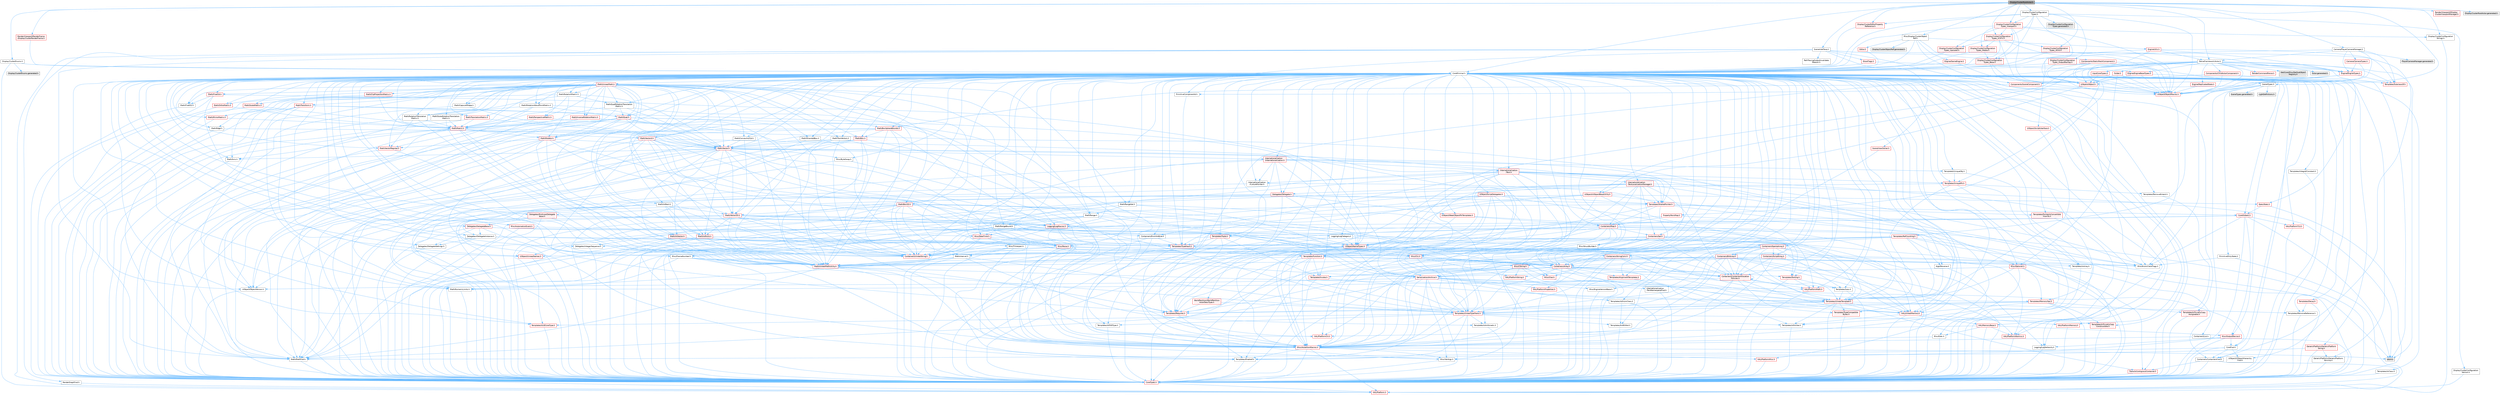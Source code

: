 digraph "DisplayClusterRootActor.h"
{
 // INTERACTIVE_SVG=YES
 // LATEX_PDF_SIZE
  bgcolor="transparent";
  edge [fontname=Helvetica,fontsize=10,labelfontname=Helvetica,labelfontsize=10];
  node [fontname=Helvetica,fontsize=10,shape=box,height=0.2,width=0.4];
  Node1 [id="Node000001",label="DisplayClusterRootActor.h",height=0.2,width=0.4,color="gray40", fillcolor="grey60", style="filled", fontcolor="black",tooltip=" "];
  Node1 -> Node2 [id="edge1_Node000001_Node000002",color="steelblue1",style="solid",tooltip=" "];
  Node2 [id="Node000002",label="CoreMinimal.h",height=0.2,width=0.4,color="grey40", fillcolor="white", style="filled",URL="$d7/d67/CoreMinimal_8h.html",tooltip=" "];
  Node2 -> Node3 [id="edge2_Node000002_Node000003",color="steelblue1",style="solid",tooltip=" "];
  Node3 [id="Node000003",label="CoreTypes.h",height=0.2,width=0.4,color="red", fillcolor="#FFF0F0", style="filled",URL="$dc/dec/CoreTypes_8h.html",tooltip=" "];
  Node3 -> Node4 [id="edge3_Node000003_Node000004",color="steelblue1",style="solid",tooltip=" "];
  Node4 [id="Node000004",label="HAL/Platform.h",height=0.2,width=0.4,color="red", fillcolor="#FFF0F0", style="filled",URL="$d9/dd0/Platform_8h.html",tooltip=" "];
  Node2 -> Node17 [id="edge4_Node000002_Node000017",color="steelblue1",style="solid",tooltip=" "];
  Node17 [id="Node000017",label="CoreFwd.h",height=0.2,width=0.4,color="grey40", fillcolor="white", style="filled",URL="$d1/d1e/CoreFwd_8h.html",tooltip=" "];
  Node17 -> Node3 [id="edge5_Node000017_Node000003",color="steelblue1",style="solid",tooltip=" "];
  Node17 -> Node18 [id="edge6_Node000017_Node000018",color="steelblue1",style="solid",tooltip=" "];
  Node18 [id="Node000018",label="Containers/ContainersFwd.h",height=0.2,width=0.4,color="grey40", fillcolor="white", style="filled",URL="$d4/d0a/ContainersFwd_8h.html",tooltip=" "];
  Node18 -> Node4 [id="edge7_Node000018_Node000004",color="steelblue1",style="solid",tooltip=" "];
  Node18 -> Node3 [id="edge8_Node000018_Node000003",color="steelblue1",style="solid",tooltip=" "];
  Node18 -> Node19 [id="edge9_Node000018_Node000019",color="steelblue1",style="solid",tooltip=" "];
  Node19 [id="Node000019",label="Traits/IsContiguousContainer.h",height=0.2,width=0.4,color="red", fillcolor="#FFF0F0", style="filled",URL="$d5/d3c/IsContiguousContainer_8h.html",tooltip=" "];
  Node19 -> Node3 [id="edge10_Node000019_Node000003",color="steelblue1",style="solid",tooltip=" "];
  Node17 -> Node22 [id="edge11_Node000017_Node000022",color="steelblue1",style="solid",tooltip=" "];
  Node22 [id="Node000022",label="Math/MathFwd.h",height=0.2,width=0.4,color="grey40", fillcolor="white", style="filled",URL="$d2/d10/MathFwd_8h.html",tooltip=" "];
  Node22 -> Node4 [id="edge12_Node000022_Node000004",color="steelblue1",style="solid",tooltip=" "];
  Node17 -> Node23 [id="edge13_Node000017_Node000023",color="steelblue1",style="solid",tooltip=" "];
  Node23 [id="Node000023",label="UObject/UObjectHierarchy\lFwd.h",height=0.2,width=0.4,color="grey40", fillcolor="white", style="filled",URL="$d3/d13/UObjectHierarchyFwd_8h.html",tooltip=" "];
  Node2 -> Node23 [id="edge14_Node000002_Node000023",color="steelblue1",style="solid",tooltip=" "];
  Node2 -> Node18 [id="edge15_Node000002_Node000018",color="steelblue1",style="solid",tooltip=" "];
  Node2 -> Node24 [id="edge16_Node000002_Node000024",color="steelblue1",style="solid",tooltip=" "];
  Node24 [id="Node000024",label="Misc/VarArgs.h",height=0.2,width=0.4,color="grey40", fillcolor="white", style="filled",URL="$d5/d6f/VarArgs_8h.html",tooltip=" "];
  Node24 -> Node3 [id="edge17_Node000024_Node000003",color="steelblue1",style="solid",tooltip=" "];
  Node2 -> Node25 [id="edge18_Node000002_Node000025",color="steelblue1",style="solid",tooltip=" "];
  Node25 [id="Node000025",label="Logging/LogVerbosity.h",height=0.2,width=0.4,color="grey40", fillcolor="white", style="filled",URL="$d2/d8f/LogVerbosity_8h.html",tooltip=" "];
  Node25 -> Node3 [id="edge19_Node000025_Node000003",color="steelblue1",style="solid",tooltip=" "];
  Node2 -> Node26 [id="edge20_Node000002_Node000026",color="steelblue1",style="solid",tooltip=" "];
  Node26 [id="Node000026",label="Misc/OutputDevice.h",height=0.2,width=0.4,color="red", fillcolor="#FFF0F0", style="filled",URL="$d7/d32/OutputDevice_8h.html",tooltip=" "];
  Node26 -> Node17 [id="edge21_Node000026_Node000017",color="steelblue1",style="solid",tooltip=" "];
  Node26 -> Node3 [id="edge22_Node000026_Node000003",color="steelblue1",style="solid",tooltip=" "];
  Node26 -> Node25 [id="edge23_Node000026_Node000025",color="steelblue1",style="solid",tooltip=" "];
  Node26 -> Node24 [id="edge24_Node000026_Node000024",color="steelblue1",style="solid",tooltip=" "];
  Node2 -> Node32 [id="edge25_Node000002_Node000032",color="steelblue1",style="solid",tooltip=" "];
  Node32 [id="Node000032",label="HAL/PlatformCrt.h",height=0.2,width=0.4,color="red", fillcolor="#FFF0F0", style="filled",URL="$d8/d75/PlatformCrt_8h.html",tooltip=" "];
  Node2 -> Node42 [id="edge26_Node000002_Node000042",color="steelblue1",style="solid",tooltip=" "];
  Node42 [id="Node000042",label="HAL/PlatformMisc.h",height=0.2,width=0.4,color="red", fillcolor="#FFF0F0", style="filled",URL="$d0/df5/PlatformMisc_8h.html",tooltip=" "];
  Node42 -> Node3 [id="edge27_Node000042_Node000003",color="steelblue1",style="solid",tooltip=" "];
  Node2 -> Node61 [id="edge28_Node000002_Node000061",color="steelblue1",style="solid",tooltip=" "];
  Node61 [id="Node000061",label="Misc/AssertionMacros.h",height=0.2,width=0.4,color="red", fillcolor="#FFF0F0", style="filled",URL="$d0/dfa/AssertionMacros_8h.html",tooltip=" "];
  Node61 -> Node3 [id="edge29_Node000061_Node000003",color="steelblue1",style="solid",tooltip=" "];
  Node61 -> Node4 [id="edge30_Node000061_Node000004",color="steelblue1",style="solid",tooltip=" "];
  Node61 -> Node42 [id="edge31_Node000061_Node000042",color="steelblue1",style="solid",tooltip=" "];
  Node61 -> Node62 [id="edge32_Node000061_Node000062",color="steelblue1",style="solid",tooltip=" "];
  Node62 [id="Node000062",label="Templates/EnableIf.h",height=0.2,width=0.4,color="grey40", fillcolor="white", style="filled",URL="$d7/d60/EnableIf_8h.html",tooltip=" "];
  Node62 -> Node3 [id="edge33_Node000062_Node000003",color="steelblue1",style="solid",tooltip=" "];
  Node61 -> Node24 [id="edge34_Node000061_Node000024",color="steelblue1",style="solid",tooltip=" "];
  Node61 -> Node69 [id="edge35_Node000061_Node000069",color="steelblue1",style="solid",tooltip=" "];
  Node69 [id="Node000069",label="atomic",height=0.2,width=0.4,color="grey60", fillcolor="#E0E0E0", style="filled",tooltip=" "];
  Node2 -> Node70 [id="edge36_Node000002_Node000070",color="steelblue1",style="solid",tooltip=" "];
  Node70 [id="Node000070",label="Templates/IsPointer.h",height=0.2,width=0.4,color="grey40", fillcolor="white", style="filled",URL="$d7/d05/IsPointer_8h.html",tooltip=" "];
  Node70 -> Node3 [id="edge37_Node000070_Node000003",color="steelblue1",style="solid",tooltip=" "];
  Node2 -> Node71 [id="edge38_Node000002_Node000071",color="steelblue1",style="solid",tooltip=" "];
  Node71 [id="Node000071",label="HAL/PlatformMemory.h",height=0.2,width=0.4,color="red", fillcolor="#FFF0F0", style="filled",URL="$de/d68/PlatformMemory_8h.html",tooltip=" "];
  Node71 -> Node3 [id="edge39_Node000071_Node000003",color="steelblue1",style="solid",tooltip=" "];
  Node2 -> Node54 [id="edge40_Node000002_Node000054",color="steelblue1",style="solid",tooltip=" "];
  Node54 [id="Node000054",label="HAL/PlatformAtomics.h",height=0.2,width=0.4,color="red", fillcolor="#FFF0F0", style="filled",URL="$d3/d36/PlatformAtomics_8h.html",tooltip=" "];
  Node54 -> Node3 [id="edge41_Node000054_Node000003",color="steelblue1",style="solid",tooltip=" "];
  Node2 -> Node76 [id="edge42_Node000002_Node000076",color="steelblue1",style="solid",tooltip=" "];
  Node76 [id="Node000076",label="Misc/Exec.h",height=0.2,width=0.4,color="grey40", fillcolor="white", style="filled",URL="$de/ddb/Exec_8h.html",tooltip=" "];
  Node76 -> Node3 [id="edge43_Node000076_Node000003",color="steelblue1",style="solid",tooltip=" "];
  Node76 -> Node61 [id="edge44_Node000076_Node000061",color="steelblue1",style="solid",tooltip=" "];
  Node2 -> Node77 [id="edge45_Node000002_Node000077",color="steelblue1",style="solid",tooltip=" "];
  Node77 [id="Node000077",label="HAL/MemoryBase.h",height=0.2,width=0.4,color="red", fillcolor="#FFF0F0", style="filled",URL="$d6/d9f/MemoryBase_8h.html",tooltip=" "];
  Node77 -> Node3 [id="edge46_Node000077_Node000003",color="steelblue1",style="solid",tooltip=" "];
  Node77 -> Node54 [id="edge47_Node000077_Node000054",color="steelblue1",style="solid",tooltip=" "];
  Node77 -> Node32 [id="edge48_Node000077_Node000032",color="steelblue1",style="solid",tooltip=" "];
  Node77 -> Node76 [id="edge49_Node000077_Node000076",color="steelblue1",style="solid",tooltip=" "];
  Node77 -> Node26 [id="edge50_Node000077_Node000026",color="steelblue1",style="solid",tooltip=" "];
  Node2 -> Node87 [id="edge51_Node000002_Node000087",color="steelblue1",style="solid",tooltip=" "];
  Node87 [id="Node000087",label="HAL/UnrealMemory.h",height=0.2,width=0.4,color="red", fillcolor="#FFF0F0", style="filled",URL="$d9/d96/UnrealMemory_8h.html",tooltip=" "];
  Node87 -> Node3 [id="edge52_Node000087_Node000003",color="steelblue1",style="solid",tooltip=" "];
  Node87 -> Node77 [id="edge53_Node000087_Node000077",color="steelblue1",style="solid",tooltip=" "];
  Node87 -> Node71 [id="edge54_Node000087_Node000071",color="steelblue1",style="solid",tooltip=" "];
  Node87 -> Node70 [id="edge55_Node000087_Node000070",color="steelblue1",style="solid",tooltip=" "];
  Node2 -> Node89 [id="edge56_Node000002_Node000089",color="steelblue1",style="solid",tooltip=" "];
  Node89 [id="Node000089",label="Templates/IsArithmetic.h",height=0.2,width=0.4,color="grey40", fillcolor="white", style="filled",URL="$d2/d5d/IsArithmetic_8h.html",tooltip=" "];
  Node89 -> Node3 [id="edge57_Node000089_Node000003",color="steelblue1",style="solid",tooltip=" "];
  Node2 -> Node83 [id="edge58_Node000002_Node000083",color="steelblue1",style="solid",tooltip=" "];
  Node83 [id="Node000083",label="Templates/AndOrNot.h",height=0.2,width=0.4,color="grey40", fillcolor="white", style="filled",URL="$db/d0a/AndOrNot_8h.html",tooltip=" "];
  Node83 -> Node3 [id="edge59_Node000083_Node000003",color="steelblue1",style="solid",tooltip=" "];
  Node2 -> Node90 [id="edge60_Node000002_Node000090",color="steelblue1",style="solid",tooltip=" "];
  Node90 [id="Node000090",label="Templates/IsPODType.h",height=0.2,width=0.4,color="grey40", fillcolor="white", style="filled",URL="$d7/db1/IsPODType_8h.html",tooltip=" "];
  Node90 -> Node3 [id="edge61_Node000090_Node000003",color="steelblue1",style="solid",tooltip=" "];
  Node2 -> Node91 [id="edge62_Node000002_Node000091",color="steelblue1",style="solid",tooltip=" "];
  Node91 [id="Node000091",label="Templates/IsUECoreType.h",height=0.2,width=0.4,color="red", fillcolor="#FFF0F0", style="filled",URL="$d1/db8/IsUECoreType_8h.html",tooltip=" "];
  Node91 -> Node3 [id="edge63_Node000091_Node000003",color="steelblue1",style="solid",tooltip=" "];
  Node2 -> Node84 [id="edge64_Node000002_Node000084",color="steelblue1",style="solid",tooltip=" "];
  Node84 [id="Node000084",label="Templates/IsTriviallyCopy\lConstructible.h",height=0.2,width=0.4,color="red", fillcolor="#FFF0F0", style="filled",URL="$d3/d78/IsTriviallyCopyConstructible_8h.html",tooltip=" "];
  Node84 -> Node3 [id="edge65_Node000084_Node000003",color="steelblue1",style="solid",tooltip=" "];
  Node2 -> Node92 [id="edge66_Node000002_Node000092",color="steelblue1",style="solid",tooltip=" "];
  Node92 [id="Node000092",label="Templates/UnrealTypeTraits.h",height=0.2,width=0.4,color="red", fillcolor="#FFF0F0", style="filled",URL="$d2/d2d/UnrealTypeTraits_8h.html",tooltip=" "];
  Node92 -> Node3 [id="edge67_Node000092_Node000003",color="steelblue1",style="solid",tooltip=" "];
  Node92 -> Node70 [id="edge68_Node000092_Node000070",color="steelblue1",style="solid",tooltip=" "];
  Node92 -> Node61 [id="edge69_Node000092_Node000061",color="steelblue1",style="solid",tooltip=" "];
  Node92 -> Node83 [id="edge70_Node000092_Node000083",color="steelblue1",style="solid",tooltip=" "];
  Node92 -> Node62 [id="edge71_Node000092_Node000062",color="steelblue1",style="solid",tooltip=" "];
  Node92 -> Node89 [id="edge72_Node000092_Node000089",color="steelblue1",style="solid",tooltip=" "];
  Node92 -> Node90 [id="edge73_Node000092_Node000090",color="steelblue1",style="solid",tooltip=" "];
  Node92 -> Node91 [id="edge74_Node000092_Node000091",color="steelblue1",style="solid",tooltip=" "];
  Node92 -> Node84 [id="edge75_Node000092_Node000084",color="steelblue1",style="solid",tooltip=" "];
  Node2 -> Node62 [id="edge76_Node000002_Node000062",color="steelblue1",style="solid",tooltip=" "];
  Node2 -> Node94 [id="edge77_Node000002_Node000094",color="steelblue1",style="solid",tooltip=" "];
  Node94 [id="Node000094",label="Templates/RemoveReference.h",height=0.2,width=0.4,color="grey40", fillcolor="white", style="filled",URL="$da/dbe/RemoveReference_8h.html",tooltip=" "];
  Node94 -> Node3 [id="edge78_Node000094_Node000003",color="steelblue1",style="solid",tooltip=" "];
  Node2 -> Node95 [id="edge79_Node000002_Node000095",color="steelblue1",style="solid",tooltip=" "];
  Node95 [id="Node000095",label="Templates/IntegralConstant.h",height=0.2,width=0.4,color="grey40", fillcolor="white", style="filled",URL="$db/d1b/IntegralConstant_8h.html",tooltip=" "];
  Node95 -> Node3 [id="edge80_Node000095_Node000003",color="steelblue1",style="solid",tooltip=" "];
  Node2 -> Node96 [id="edge81_Node000002_Node000096",color="steelblue1",style="solid",tooltip=" "];
  Node96 [id="Node000096",label="Templates/IsClass.h",height=0.2,width=0.4,color="grey40", fillcolor="white", style="filled",URL="$db/dcb/IsClass_8h.html",tooltip=" "];
  Node96 -> Node3 [id="edge82_Node000096_Node000003",color="steelblue1",style="solid",tooltip=" "];
  Node2 -> Node97 [id="edge83_Node000002_Node000097",color="steelblue1",style="solid",tooltip=" "];
  Node97 [id="Node000097",label="Templates/TypeCompatible\lBytes.h",height=0.2,width=0.4,color="red", fillcolor="#FFF0F0", style="filled",URL="$df/d0a/TypeCompatibleBytes_8h.html",tooltip=" "];
  Node97 -> Node3 [id="edge84_Node000097_Node000003",color="steelblue1",style="solid",tooltip=" "];
  Node2 -> Node19 [id="edge85_Node000002_Node000019",color="steelblue1",style="solid",tooltip=" "];
  Node2 -> Node98 [id="edge86_Node000002_Node000098",color="steelblue1",style="solid",tooltip=" "];
  Node98 [id="Node000098",label="Templates/UnrealTemplate.h",height=0.2,width=0.4,color="red", fillcolor="#FFF0F0", style="filled",URL="$d4/d24/UnrealTemplate_8h.html",tooltip=" "];
  Node98 -> Node3 [id="edge87_Node000098_Node000003",color="steelblue1",style="solid",tooltip=" "];
  Node98 -> Node70 [id="edge88_Node000098_Node000070",color="steelblue1",style="solid",tooltip=" "];
  Node98 -> Node87 [id="edge89_Node000098_Node000087",color="steelblue1",style="solid",tooltip=" "];
  Node98 -> Node92 [id="edge90_Node000098_Node000092",color="steelblue1",style="solid",tooltip=" "];
  Node98 -> Node94 [id="edge91_Node000098_Node000094",color="steelblue1",style="solid",tooltip=" "];
  Node98 -> Node64 [id="edge92_Node000098_Node000064",color="steelblue1",style="solid",tooltip=" "];
  Node64 [id="Node000064",label="Templates/Requires.h",height=0.2,width=0.4,color="red", fillcolor="#FFF0F0", style="filled",URL="$dc/d96/Requires_8h.html",tooltip=" "];
  Node64 -> Node62 [id="edge93_Node000064_Node000062",color="steelblue1",style="solid",tooltip=" "];
  Node98 -> Node97 [id="edge94_Node000098_Node000097",color="steelblue1",style="solid",tooltip=" "];
  Node98 -> Node19 [id="edge95_Node000098_Node000019",color="steelblue1",style="solid",tooltip=" "];
  Node2 -> Node47 [id="edge96_Node000002_Node000047",color="steelblue1",style="solid",tooltip=" "];
  Node47 [id="Node000047",label="Math/NumericLimits.h",height=0.2,width=0.4,color="grey40", fillcolor="white", style="filled",URL="$df/d1b/NumericLimits_8h.html",tooltip=" "];
  Node47 -> Node3 [id="edge97_Node000047_Node000003",color="steelblue1",style="solid",tooltip=" "];
  Node2 -> Node102 [id="edge98_Node000002_Node000102",color="steelblue1",style="solid",tooltip=" "];
  Node102 [id="Node000102",label="HAL/PlatformMath.h",height=0.2,width=0.4,color="red", fillcolor="#FFF0F0", style="filled",URL="$dc/d53/PlatformMath_8h.html",tooltip=" "];
  Node102 -> Node3 [id="edge99_Node000102_Node000003",color="steelblue1",style="solid",tooltip=" "];
  Node2 -> Node85 [id="edge100_Node000002_Node000085",color="steelblue1",style="solid",tooltip=" "];
  Node85 [id="Node000085",label="Templates/IsTriviallyCopy\lAssignable.h",height=0.2,width=0.4,color="red", fillcolor="#FFF0F0", style="filled",URL="$d2/df2/IsTriviallyCopyAssignable_8h.html",tooltip=" "];
  Node85 -> Node3 [id="edge101_Node000085_Node000003",color="steelblue1",style="solid",tooltip=" "];
  Node2 -> Node110 [id="edge102_Node000002_Node000110",color="steelblue1",style="solid",tooltip=" "];
  Node110 [id="Node000110",label="Templates/MemoryOps.h",height=0.2,width=0.4,color="red", fillcolor="#FFF0F0", style="filled",URL="$db/dea/MemoryOps_8h.html",tooltip=" "];
  Node110 -> Node3 [id="edge103_Node000110_Node000003",color="steelblue1",style="solid",tooltip=" "];
  Node110 -> Node87 [id="edge104_Node000110_Node000087",color="steelblue1",style="solid",tooltip=" "];
  Node110 -> Node85 [id="edge105_Node000110_Node000085",color="steelblue1",style="solid",tooltip=" "];
  Node110 -> Node84 [id="edge106_Node000110_Node000084",color="steelblue1",style="solid",tooltip=" "];
  Node110 -> Node64 [id="edge107_Node000110_Node000064",color="steelblue1",style="solid",tooltip=" "];
  Node110 -> Node92 [id="edge108_Node000110_Node000092",color="steelblue1",style="solid",tooltip=" "];
  Node2 -> Node111 [id="edge109_Node000002_Node000111",color="steelblue1",style="solid",tooltip=" "];
  Node111 [id="Node000111",label="Containers/ContainerAllocation\lPolicies.h",height=0.2,width=0.4,color="red", fillcolor="#FFF0F0", style="filled",URL="$d7/dff/ContainerAllocationPolicies_8h.html",tooltip=" "];
  Node111 -> Node3 [id="edge110_Node000111_Node000003",color="steelblue1",style="solid",tooltip=" "];
  Node111 -> Node111 [id="edge111_Node000111_Node000111",color="steelblue1",style="solid",tooltip=" "];
  Node111 -> Node102 [id="edge112_Node000111_Node000102",color="steelblue1",style="solid",tooltip=" "];
  Node111 -> Node87 [id="edge113_Node000111_Node000087",color="steelblue1",style="solid",tooltip=" "];
  Node111 -> Node47 [id="edge114_Node000111_Node000047",color="steelblue1",style="solid",tooltip=" "];
  Node111 -> Node61 [id="edge115_Node000111_Node000061",color="steelblue1",style="solid",tooltip=" "];
  Node111 -> Node110 [id="edge116_Node000111_Node000110",color="steelblue1",style="solid",tooltip=" "];
  Node111 -> Node97 [id="edge117_Node000111_Node000097",color="steelblue1",style="solid",tooltip=" "];
  Node2 -> Node114 [id="edge118_Node000002_Node000114",color="steelblue1",style="solid",tooltip=" "];
  Node114 [id="Node000114",label="Templates/IsEnumClass.h",height=0.2,width=0.4,color="grey40", fillcolor="white", style="filled",URL="$d7/d15/IsEnumClass_8h.html",tooltip=" "];
  Node114 -> Node3 [id="edge119_Node000114_Node000003",color="steelblue1",style="solid",tooltip=" "];
  Node114 -> Node83 [id="edge120_Node000114_Node000083",color="steelblue1",style="solid",tooltip=" "];
  Node2 -> Node115 [id="edge121_Node000002_Node000115",color="steelblue1",style="solid",tooltip=" "];
  Node115 [id="Node000115",label="HAL/PlatformProperties.h",height=0.2,width=0.4,color="red", fillcolor="#FFF0F0", style="filled",URL="$d9/db0/PlatformProperties_8h.html",tooltip=" "];
  Node115 -> Node3 [id="edge122_Node000115_Node000003",color="steelblue1",style="solid",tooltip=" "];
  Node2 -> Node118 [id="edge123_Node000002_Node000118",color="steelblue1",style="solid",tooltip=" "];
  Node118 [id="Node000118",label="Misc/EngineVersionBase.h",height=0.2,width=0.4,color="grey40", fillcolor="white", style="filled",URL="$d5/d2b/EngineVersionBase_8h.html",tooltip=" "];
  Node118 -> Node3 [id="edge124_Node000118_Node000003",color="steelblue1",style="solid",tooltip=" "];
  Node2 -> Node119 [id="edge125_Node000002_Node000119",color="steelblue1",style="solid",tooltip=" "];
  Node119 [id="Node000119",label="Internationalization\l/TextNamespaceFwd.h",height=0.2,width=0.4,color="grey40", fillcolor="white", style="filled",URL="$d8/d97/TextNamespaceFwd_8h.html",tooltip=" "];
  Node119 -> Node3 [id="edge126_Node000119_Node000003",color="steelblue1",style="solid",tooltip=" "];
  Node2 -> Node120 [id="edge127_Node000002_Node000120",color="steelblue1",style="solid",tooltip=" "];
  Node120 [id="Node000120",label="Serialization/Archive.h",height=0.2,width=0.4,color="red", fillcolor="#FFF0F0", style="filled",URL="$d7/d3b/Archive_8h.html",tooltip=" "];
  Node120 -> Node17 [id="edge128_Node000120_Node000017",color="steelblue1",style="solid",tooltip=" "];
  Node120 -> Node3 [id="edge129_Node000120_Node000003",color="steelblue1",style="solid",tooltip=" "];
  Node120 -> Node115 [id="edge130_Node000120_Node000115",color="steelblue1",style="solid",tooltip=" "];
  Node120 -> Node119 [id="edge131_Node000120_Node000119",color="steelblue1",style="solid",tooltip=" "];
  Node120 -> Node22 [id="edge132_Node000120_Node000022",color="steelblue1",style="solid",tooltip=" "];
  Node120 -> Node61 [id="edge133_Node000120_Node000061",color="steelblue1",style="solid",tooltip=" "];
  Node120 -> Node118 [id="edge134_Node000120_Node000118",color="steelblue1",style="solid",tooltip=" "];
  Node120 -> Node24 [id="edge135_Node000120_Node000024",color="steelblue1",style="solid",tooltip=" "];
  Node120 -> Node62 [id="edge136_Node000120_Node000062",color="steelblue1",style="solid",tooltip=" "];
  Node120 -> Node114 [id="edge137_Node000120_Node000114",color="steelblue1",style="solid",tooltip=" "];
  Node120 -> Node98 [id="edge138_Node000120_Node000098",color="steelblue1",style="solid",tooltip=" "];
  Node120 -> Node123 [id="edge139_Node000120_Node000123",color="steelblue1",style="solid",tooltip=" "];
  Node123 [id="Node000123",label="UObject/ObjectVersion.h",height=0.2,width=0.4,color="grey40", fillcolor="white", style="filled",URL="$da/d63/ObjectVersion_8h.html",tooltip=" "];
  Node123 -> Node3 [id="edge140_Node000123_Node000003",color="steelblue1",style="solid",tooltip=" "];
  Node2 -> Node124 [id="edge141_Node000002_Node000124",color="steelblue1",style="solid",tooltip=" "];
  Node124 [id="Node000124",label="Templates/Less.h",height=0.2,width=0.4,color="grey40", fillcolor="white", style="filled",URL="$de/dc8/Less_8h.html",tooltip=" "];
  Node124 -> Node3 [id="edge142_Node000124_Node000003",color="steelblue1",style="solid",tooltip=" "];
  Node124 -> Node98 [id="edge143_Node000124_Node000098",color="steelblue1",style="solid",tooltip=" "];
  Node2 -> Node125 [id="edge144_Node000002_Node000125",color="steelblue1",style="solid",tooltip=" "];
  Node125 [id="Node000125",label="Templates/Sorting.h",height=0.2,width=0.4,color="red", fillcolor="#FFF0F0", style="filled",URL="$d3/d9e/Sorting_8h.html",tooltip=" "];
  Node125 -> Node3 [id="edge145_Node000125_Node000003",color="steelblue1",style="solid",tooltip=" "];
  Node125 -> Node102 [id="edge146_Node000125_Node000102",color="steelblue1",style="solid",tooltip=" "];
  Node125 -> Node124 [id="edge147_Node000125_Node000124",color="steelblue1",style="solid",tooltip=" "];
  Node2 -> Node136 [id="edge148_Node000002_Node000136",color="steelblue1",style="solid",tooltip=" "];
  Node136 [id="Node000136",label="Misc/Char.h",height=0.2,width=0.4,color="red", fillcolor="#FFF0F0", style="filled",URL="$d0/d58/Char_8h.html",tooltip=" "];
  Node136 -> Node3 [id="edge149_Node000136_Node000003",color="steelblue1",style="solid",tooltip=" "];
  Node2 -> Node139 [id="edge150_Node000002_Node000139",color="steelblue1",style="solid",tooltip=" "];
  Node139 [id="Node000139",label="GenericPlatform/GenericPlatform\lStricmp.h",height=0.2,width=0.4,color="grey40", fillcolor="white", style="filled",URL="$d2/d86/GenericPlatformStricmp_8h.html",tooltip=" "];
  Node139 -> Node3 [id="edge151_Node000139_Node000003",color="steelblue1",style="solid",tooltip=" "];
  Node2 -> Node140 [id="edge152_Node000002_Node000140",color="steelblue1",style="solid",tooltip=" "];
  Node140 [id="Node000140",label="GenericPlatform/GenericPlatform\lString.h",height=0.2,width=0.4,color="red", fillcolor="#FFF0F0", style="filled",URL="$dd/d20/GenericPlatformString_8h.html",tooltip=" "];
  Node140 -> Node3 [id="edge153_Node000140_Node000003",color="steelblue1",style="solid",tooltip=" "];
  Node140 -> Node139 [id="edge154_Node000140_Node000139",color="steelblue1",style="solid",tooltip=" "];
  Node140 -> Node62 [id="edge155_Node000140_Node000062",color="steelblue1",style="solid",tooltip=" "];
  Node2 -> Node73 [id="edge156_Node000002_Node000073",color="steelblue1",style="solid",tooltip=" "];
  Node73 [id="Node000073",label="HAL/PlatformString.h",height=0.2,width=0.4,color="red", fillcolor="#FFF0F0", style="filled",URL="$db/db5/PlatformString_8h.html",tooltip=" "];
  Node73 -> Node3 [id="edge157_Node000073_Node000003",color="steelblue1",style="solid",tooltip=" "];
  Node2 -> Node143 [id="edge158_Node000002_Node000143",color="steelblue1",style="solid",tooltip=" "];
  Node143 [id="Node000143",label="Misc/CString.h",height=0.2,width=0.4,color="red", fillcolor="#FFF0F0", style="filled",URL="$d2/d49/CString_8h.html",tooltip=" "];
  Node143 -> Node3 [id="edge159_Node000143_Node000003",color="steelblue1",style="solid",tooltip=" "];
  Node143 -> Node32 [id="edge160_Node000143_Node000032",color="steelblue1",style="solid",tooltip=" "];
  Node143 -> Node73 [id="edge161_Node000143_Node000073",color="steelblue1",style="solid",tooltip=" "];
  Node143 -> Node61 [id="edge162_Node000143_Node000061",color="steelblue1",style="solid",tooltip=" "];
  Node143 -> Node136 [id="edge163_Node000143_Node000136",color="steelblue1",style="solid",tooltip=" "];
  Node143 -> Node24 [id="edge164_Node000143_Node000024",color="steelblue1",style="solid",tooltip=" "];
  Node2 -> Node144 [id="edge165_Node000002_Node000144",color="steelblue1",style="solid",tooltip=" "];
  Node144 [id="Node000144",label="Misc/Crc.h",height=0.2,width=0.4,color="red", fillcolor="#FFF0F0", style="filled",URL="$d4/dd2/Crc_8h.html",tooltip=" "];
  Node144 -> Node3 [id="edge166_Node000144_Node000003",color="steelblue1",style="solid",tooltip=" "];
  Node144 -> Node73 [id="edge167_Node000144_Node000073",color="steelblue1",style="solid",tooltip=" "];
  Node144 -> Node61 [id="edge168_Node000144_Node000061",color="steelblue1",style="solid",tooltip=" "];
  Node144 -> Node143 [id="edge169_Node000144_Node000143",color="steelblue1",style="solid",tooltip=" "];
  Node144 -> Node136 [id="edge170_Node000144_Node000136",color="steelblue1",style="solid",tooltip=" "];
  Node144 -> Node92 [id="edge171_Node000144_Node000092",color="steelblue1",style="solid",tooltip=" "];
  Node2 -> Node135 [id="edge172_Node000002_Node000135",color="steelblue1",style="solid",tooltip=" "];
  Node135 [id="Node000135",label="Math/UnrealMathUtility.h",height=0.2,width=0.4,color="red", fillcolor="#FFF0F0", style="filled",URL="$db/db8/UnrealMathUtility_8h.html",tooltip=" "];
  Node135 -> Node3 [id="edge173_Node000135_Node000003",color="steelblue1",style="solid",tooltip=" "];
  Node135 -> Node61 [id="edge174_Node000135_Node000061",color="steelblue1",style="solid",tooltip=" "];
  Node135 -> Node102 [id="edge175_Node000135_Node000102",color="steelblue1",style="solid",tooltip=" "];
  Node135 -> Node22 [id="edge176_Node000135_Node000022",color="steelblue1",style="solid",tooltip=" "];
  Node135 -> Node64 [id="edge177_Node000135_Node000064",color="steelblue1",style="solid",tooltip=" "];
  Node2 -> Node145 [id="edge178_Node000002_Node000145",color="steelblue1",style="solid",tooltip=" "];
  Node145 [id="Node000145",label="Containers/UnrealString.h",height=0.2,width=0.4,color="red", fillcolor="#FFF0F0", style="filled",URL="$d5/dba/UnrealString_8h.html",tooltip=" "];
  Node2 -> Node149 [id="edge179_Node000002_Node000149",color="steelblue1",style="solid",tooltip=" "];
  Node149 [id="Node000149",label="Containers/Array.h",height=0.2,width=0.4,color="red", fillcolor="#FFF0F0", style="filled",URL="$df/dd0/Array_8h.html",tooltip=" "];
  Node149 -> Node3 [id="edge180_Node000149_Node000003",color="steelblue1",style="solid",tooltip=" "];
  Node149 -> Node61 [id="edge181_Node000149_Node000061",color="steelblue1",style="solid",tooltip=" "];
  Node149 -> Node87 [id="edge182_Node000149_Node000087",color="steelblue1",style="solid",tooltip=" "];
  Node149 -> Node92 [id="edge183_Node000149_Node000092",color="steelblue1",style="solid",tooltip=" "];
  Node149 -> Node98 [id="edge184_Node000149_Node000098",color="steelblue1",style="solid",tooltip=" "];
  Node149 -> Node111 [id="edge185_Node000149_Node000111",color="steelblue1",style="solid",tooltip=" "];
  Node149 -> Node120 [id="edge186_Node000149_Node000120",color="steelblue1",style="solid",tooltip=" "];
  Node149 -> Node128 [id="edge187_Node000149_Node000128",color="steelblue1",style="solid",tooltip=" "];
  Node128 [id="Node000128",label="Templates/Invoke.h",height=0.2,width=0.4,color="red", fillcolor="#FFF0F0", style="filled",URL="$d7/deb/Invoke_8h.html",tooltip=" "];
  Node128 -> Node3 [id="edge188_Node000128_Node000003",color="steelblue1",style="solid",tooltip=" "];
  Node128 -> Node98 [id="edge189_Node000128_Node000098",color="steelblue1",style="solid",tooltip=" "];
  Node149 -> Node124 [id="edge190_Node000149_Node000124",color="steelblue1",style="solid",tooltip=" "];
  Node149 -> Node64 [id="edge191_Node000149_Node000064",color="steelblue1",style="solid",tooltip=" "];
  Node149 -> Node125 [id="edge192_Node000149_Node000125",color="steelblue1",style="solid",tooltip=" "];
  Node149 -> Node172 [id="edge193_Node000149_Node000172",color="steelblue1",style="solid",tooltip=" "];
  Node172 [id="Node000172",label="Templates/AlignmentTemplates.h",height=0.2,width=0.4,color="red", fillcolor="#FFF0F0", style="filled",URL="$dd/d32/AlignmentTemplates_8h.html",tooltip=" "];
  Node172 -> Node3 [id="edge194_Node000172_Node000003",color="steelblue1",style="solid",tooltip=" "];
  Node172 -> Node70 [id="edge195_Node000172_Node000070",color="steelblue1",style="solid",tooltip=" "];
  Node2 -> Node173 [id="edge196_Node000002_Node000173",color="steelblue1",style="solid",tooltip=" "];
  Node173 [id="Node000173",label="Misc/FrameNumber.h",height=0.2,width=0.4,color="grey40", fillcolor="white", style="filled",URL="$dd/dbd/FrameNumber_8h.html",tooltip=" "];
  Node173 -> Node3 [id="edge197_Node000173_Node000003",color="steelblue1",style="solid",tooltip=" "];
  Node173 -> Node47 [id="edge198_Node000173_Node000047",color="steelblue1",style="solid",tooltip=" "];
  Node173 -> Node135 [id="edge199_Node000173_Node000135",color="steelblue1",style="solid",tooltip=" "];
  Node173 -> Node62 [id="edge200_Node000173_Node000062",color="steelblue1",style="solid",tooltip=" "];
  Node173 -> Node92 [id="edge201_Node000173_Node000092",color="steelblue1",style="solid",tooltip=" "];
  Node2 -> Node174 [id="edge202_Node000002_Node000174",color="steelblue1",style="solid",tooltip=" "];
  Node174 [id="Node000174",label="Misc/Timespan.h",height=0.2,width=0.4,color="grey40", fillcolor="white", style="filled",URL="$da/dd9/Timespan_8h.html",tooltip=" "];
  Node174 -> Node3 [id="edge203_Node000174_Node000003",color="steelblue1",style="solid",tooltip=" "];
  Node174 -> Node175 [id="edge204_Node000174_Node000175",color="steelblue1",style="solid",tooltip=" "];
  Node175 [id="Node000175",label="Math/Interval.h",height=0.2,width=0.4,color="grey40", fillcolor="white", style="filled",URL="$d1/d55/Interval_8h.html",tooltip=" "];
  Node175 -> Node3 [id="edge205_Node000175_Node000003",color="steelblue1",style="solid",tooltip=" "];
  Node175 -> Node89 [id="edge206_Node000175_Node000089",color="steelblue1",style="solid",tooltip=" "];
  Node175 -> Node92 [id="edge207_Node000175_Node000092",color="steelblue1",style="solid",tooltip=" "];
  Node175 -> Node47 [id="edge208_Node000175_Node000047",color="steelblue1",style="solid",tooltip=" "];
  Node175 -> Node135 [id="edge209_Node000175_Node000135",color="steelblue1",style="solid",tooltip=" "];
  Node174 -> Node135 [id="edge210_Node000174_Node000135",color="steelblue1",style="solid",tooltip=" "];
  Node174 -> Node61 [id="edge211_Node000174_Node000061",color="steelblue1",style="solid",tooltip=" "];
  Node2 -> Node176 [id="edge212_Node000002_Node000176",color="steelblue1",style="solid",tooltip=" "];
  Node176 [id="Node000176",label="Containers/StringConv.h",height=0.2,width=0.4,color="red", fillcolor="#FFF0F0", style="filled",URL="$d3/ddf/StringConv_8h.html",tooltip=" "];
  Node176 -> Node3 [id="edge213_Node000176_Node000003",color="steelblue1",style="solid",tooltip=" "];
  Node176 -> Node61 [id="edge214_Node000176_Node000061",color="steelblue1",style="solid",tooltip=" "];
  Node176 -> Node111 [id="edge215_Node000176_Node000111",color="steelblue1",style="solid",tooltip=" "];
  Node176 -> Node149 [id="edge216_Node000176_Node000149",color="steelblue1",style="solid",tooltip=" "];
  Node176 -> Node143 [id="edge217_Node000176_Node000143",color="steelblue1",style="solid",tooltip=" "];
  Node176 -> Node177 [id="edge218_Node000176_Node000177",color="steelblue1",style="solid",tooltip=" "];
  Node177 [id="Node000177",label="Templates/IsArray.h",height=0.2,width=0.4,color="grey40", fillcolor="white", style="filled",URL="$d8/d8d/IsArray_8h.html",tooltip=" "];
  Node177 -> Node3 [id="edge219_Node000177_Node000003",color="steelblue1",style="solid",tooltip=" "];
  Node176 -> Node98 [id="edge220_Node000176_Node000098",color="steelblue1",style="solid",tooltip=" "];
  Node176 -> Node92 [id="edge221_Node000176_Node000092",color="steelblue1",style="solid",tooltip=" "];
  Node176 -> Node19 [id="edge222_Node000176_Node000019",color="steelblue1",style="solid",tooltip=" "];
  Node2 -> Node178 [id="edge223_Node000002_Node000178",color="steelblue1",style="solid",tooltip=" "];
  Node178 [id="Node000178",label="UObject/UnrealNames.h",height=0.2,width=0.4,color="red", fillcolor="#FFF0F0", style="filled",URL="$d8/db1/UnrealNames_8h.html",tooltip=" "];
  Node178 -> Node3 [id="edge224_Node000178_Node000003",color="steelblue1",style="solid",tooltip=" "];
  Node2 -> Node180 [id="edge225_Node000002_Node000180",color="steelblue1",style="solid",tooltip=" "];
  Node180 [id="Node000180",label="UObject/NameTypes.h",height=0.2,width=0.4,color="red", fillcolor="#FFF0F0", style="filled",URL="$d6/d35/NameTypes_8h.html",tooltip=" "];
  Node180 -> Node3 [id="edge226_Node000180_Node000003",color="steelblue1",style="solid",tooltip=" "];
  Node180 -> Node61 [id="edge227_Node000180_Node000061",color="steelblue1",style="solid",tooltip=" "];
  Node180 -> Node87 [id="edge228_Node000180_Node000087",color="steelblue1",style="solid",tooltip=" "];
  Node180 -> Node92 [id="edge229_Node000180_Node000092",color="steelblue1",style="solid",tooltip=" "];
  Node180 -> Node98 [id="edge230_Node000180_Node000098",color="steelblue1",style="solid",tooltip=" "];
  Node180 -> Node145 [id="edge231_Node000180_Node000145",color="steelblue1",style="solid",tooltip=" "];
  Node180 -> Node176 [id="edge232_Node000180_Node000176",color="steelblue1",style="solid",tooltip=" "];
  Node180 -> Node178 [id="edge233_Node000180_Node000178",color="steelblue1",style="solid",tooltip=" "];
  Node2 -> Node188 [id="edge234_Node000002_Node000188",color="steelblue1",style="solid",tooltip=" "];
  Node188 [id="Node000188",label="Misc/Parse.h",height=0.2,width=0.4,color="red", fillcolor="#FFF0F0", style="filled",URL="$dc/d71/Parse_8h.html",tooltip=" "];
  Node188 -> Node145 [id="edge235_Node000188_Node000145",color="steelblue1",style="solid",tooltip=" "];
  Node188 -> Node3 [id="edge236_Node000188_Node000003",color="steelblue1",style="solid",tooltip=" "];
  Node188 -> Node32 [id="edge237_Node000188_Node000032",color="steelblue1",style="solid",tooltip=" "];
  Node188 -> Node49 [id="edge238_Node000188_Node000049",color="steelblue1",style="solid",tooltip=" "];
  Node49 [id="Node000049",label="Misc/EnumClassFlags.h",height=0.2,width=0.4,color="grey40", fillcolor="white", style="filled",URL="$d8/de7/EnumClassFlags_8h.html",tooltip=" "];
  Node188 -> Node189 [id="edge239_Node000188_Node000189",color="steelblue1",style="solid",tooltip=" "];
  Node189 [id="Node000189",label="Templates/Function.h",height=0.2,width=0.4,color="red", fillcolor="#FFF0F0", style="filled",URL="$df/df5/Function_8h.html",tooltip=" "];
  Node189 -> Node3 [id="edge240_Node000189_Node000003",color="steelblue1",style="solid",tooltip=" "];
  Node189 -> Node61 [id="edge241_Node000189_Node000061",color="steelblue1",style="solid",tooltip=" "];
  Node189 -> Node87 [id="edge242_Node000189_Node000087",color="steelblue1",style="solid",tooltip=" "];
  Node189 -> Node92 [id="edge243_Node000189_Node000092",color="steelblue1",style="solid",tooltip=" "];
  Node189 -> Node128 [id="edge244_Node000189_Node000128",color="steelblue1",style="solid",tooltip=" "];
  Node189 -> Node98 [id="edge245_Node000189_Node000098",color="steelblue1",style="solid",tooltip=" "];
  Node189 -> Node64 [id="edge246_Node000189_Node000064",color="steelblue1",style="solid",tooltip=" "];
  Node189 -> Node135 [id="edge247_Node000189_Node000135",color="steelblue1",style="solid",tooltip=" "];
  Node2 -> Node172 [id="edge248_Node000002_Node000172",color="steelblue1",style="solid",tooltip=" "];
  Node2 -> Node191 [id="edge249_Node000002_Node000191",color="steelblue1",style="solid",tooltip=" "];
  Node191 [id="Node000191",label="Misc/StructBuilder.h",height=0.2,width=0.4,color="grey40", fillcolor="white", style="filled",URL="$d9/db3/StructBuilder_8h.html",tooltip=" "];
  Node191 -> Node3 [id="edge250_Node000191_Node000003",color="steelblue1",style="solid",tooltip=" "];
  Node191 -> Node135 [id="edge251_Node000191_Node000135",color="steelblue1",style="solid",tooltip=" "];
  Node191 -> Node172 [id="edge252_Node000191_Node000172",color="steelblue1",style="solid",tooltip=" "];
  Node2 -> Node104 [id="edge253_Node000002_Node000104",color="steelblue1",style="solid",tooltip=" "];
  Node104 [id="Node000104",label="Templates/Decay.h",height=0.2,width=0.4,color="red", fillcolor="#FFF0F0", style="filled",URL="$dd/d0f/Decay_8h.html",tooltip=" "];
  Node104 -> Node3 [id="edge254_Node000104_Node000003",color="steelblue1",style="solid",tooltip=" "];
  Node104 -> Node94 [id="edge255_Node000104_Node000094",color="steelblue1",style="solid",tooltip=" "];
  Node2 -> Node192 [id="edge256_Node000002_Node000192",color="steelblue1",style="solid",tooltip=" "];
  Node192 [id="Node000192",label="Templates/PointerIsConvertible\lFromTo.h",height=0.2,width=0.4,color="red", fillcolor="#FFF0F0", style="filled",URL="$d6/d65/PointerIsConvertibleFromTo_8h.html",tooltip=" "];
  Node192 -> Node3 [id="edge257_Node000192_Node000003",color="steelblue1",style="solid",tooltip=" "];
  Node2 -> Node128 [id="edge258_Node000002_Node000128",color="steelblue1",style="solid",tooltip=" "];
  Node2 -> Node189 [id="edge259_Node000002_Node000189",color="steelblue1",style="solid",tooltip=" "];
  Node2 -> Node161 [id="edge260_Node000002_Node000161",color="steelblue1",style="solid",tooltip=" "];
  Node161 [id="Node000161",label="Templates/TypeHash.h",height=0.2,width=0.4,color="red", fillcolor="#FFF0F0", style="filled",URL="$d1/d62/TypeHash_8h.html",tooltip=" "];
  Node161 -> Node3 [id="edge261_Node000161_Node000003",color="steelblue1",style="solid",tooltip=" "];
  Node161 -> Node64 [id="edge262_Node000161_Node000064",color="steelblue1",style="solid",tooltip=" "];
  Node161 -> Node144 [id="edge263_Node000161_Node000144",color="steelblue1",style="solid",tooltip=" "];
  Node2 -> Node193 [id="edge264_Node000002_Node000193",color="steelblue1",style="solid",tooltip=" "];
  Node193 [id="Node000193",label="Containers/ScriptArray.h",height=0.2,width=0.4,color="red", fillcolor="#FFF0F0", style="filled",URL="$dc/daf/ScriptArray_8h.html",tooltip=" "];
  Node193 -> Node3 [id="edge265_Node000193_Node000003",color="steelblue1",style="solid",tooltip=" "];
  Node193 -> Node61 [id="edge266_Node000193_Node000061",color="steelblue1",style="solid",tooltip=" "];
  Node193 -> Node87 [id="edge267_Node000193_Node000087",color="steelblue1",style="solid",tooltip=" "];
  Node193 -> Node111 [id="edge268_Node000193_Node000111",color="steelblue1",style="solid",tooltip=" "];
  Node193 -> Node149 [id="edge269_Node000193_Node000149",color="steelblue1",style="solid",tooltip=" "];
  Node2 -> Node194 [id="edge270_Node000002_Node000194",color="steelblue1",style="solid",tooltip=" "];
  Node194 [id="Node000194",label="Containers/BitArray.h",height=0.2,width=0.4,color="red", fillcolor="#FFF0F0", style="filled",URL="$d1/de4/BitArray_8h.html",tooltip=" "];
  Node194 -> Node111 [id="edge271_Node000194_Node000111",color="steelblue1",style="solid",tooltip=" "];
  Node194 -> Node3 [id="edge272_Node000194_Node000003",color="steelblue1",style="solid",tooltip=" "];
  Node194 -> Node54 [id="edge273_Node000194_Node000054",color="steelblue1",style="solid",tooltip=" "];
  Node194 -> Node87 [id="edge274_Node000194_Node000087",color="steelblue1",style="solid",tooltip=" "];
  Node194 -> Node135 [id="edge275_Node000194_Node000135",color="steelblue1",style="solid",tooltip=" "];
  Node194 -> Node61 [id="edge276_Node000194_Node000061",color="steelblue1",style="solid",tooltip=" "];
  Node194 -> Node49 [id="edge277_Node000194_Node000049",color="steelblue1",style="solid",tooltip=" "];
  Node194 -> Node120 [id="edge278_Node000194_Node000120",color="steelblue1",style="solid",tooltip=" "];
  Node194 -> Node62 [id="edge279_Node000194_Node000062",color="steelblue1",style="solid",tooltip=" "];
  Node194 -> Node128 [id="edge280_Node000194_Node000128",color="steelblue1",style="solid",tooltip=" "];
  Node194 -> Node98 [id="edge281_Node000194_Node000098",color="steelblue1",style="solid",tooltip=" "];
  Node194 -> Node92 [id="edge282_Node000194_Node000092",color="steelblue1",style="solid",tooltip=" "];
  Node2 -> Node195 [id="edge283_Node000002_Node000195",color="steelblue1",style="solid",tooltip=" "];
  Node195 [id="Node000195",label="Containers/SparseArray.h",height=0.2,width=0.4,color="red", fillcolor="#FFF0F0", style="filled",URL="$d5/dbf/SparseArray_8h.html",tooltip=" "];
  Node195 -> Node3 [id="edge284_Node000195_Node000003",color="steelblue1",style="solid",tooltip=" "];
  Node195 -> Node61 [id="edge285_Node000195_Node000061",color="steelblue1",style="solid",tooltip=" "];
  Node195 -> Node87 [id="edge286_Node000195_Node000087",color="steelblue1",style="solid",tooltip=" "];
  Node195 -> Node92 [id="edge287_Node000195_Node000092",color="steelblue1",style="solid",tooltip=" "];
  Node195 -> Node98 [id="edge288_Node000195_Node000098",color="steelblue1",style="solid",tooltip=" "];
  Node195 -> Node111 [id="edge289_Node000195_Node000111",color="steelblue1",style="solid",tooltip=" "];
  Node195 -> Node124 [id="edge290_Node000195_Node000124",color="steelblue1",style="solid",tooltip=" "];
  Node195 -> Node149 [id="edge291_Node000195_Node000149",color="steelblue1",style="solid",tooltip=" "];
  Node195 -> Node135 [id="edge292_Node000195_Node000135",color="steelblue1",style="solid",tooltip=" "];
  Node195 -> Node193 [id="edge293_Node000195_Node000193",color="steelblue1",style="solid",tooltip=" "];
  Node195 -> Node194 [id="edge294_Node000195_Node000194",color="steelblue1",style="solid",tooltip=" "];
  Node195 -> Node145 [id="edge295_Node000195_Node000145",color="steelblue1",style="solid",tooltip=" "];
  Node2 -> Node211 [id="edge296_Node000002_Node000211",color="steelblue1",style="solid",tooltip=" "];
  Node211 [id="Node000211",label="Containers/Set.h",height=0.2,width=0.4,color="red", fillcolor="#FFF0F0", style="filled",URL="$d4/d45/Set_8h.html",tooltip=" "];
  Node211 -> Node111 [id="edge297_Node000211_Node000111",color="steelblue1",style="solid",tooltip=" "];
  Node211 -> Node195 [id="edge298_Node000211_Node000195",color="steelblue1",style="solid",tooltip=" "];
  Node211 -> Node18 [id="edge299_Node000211_Node000018",color="steelblue1",style="solid",tooltip=" "];
  Node211 -> Node135 [id="edge300_Node000211_Node000135",color="steelblue1",style="solid",tooltip=" "];
  Node211 -> Node61 [id="edge301_Node000211_Node000061",color="steelblue1",style="solid",tooltip=" "];
  Node211 -> Node191 [id="edge302_Node000211_Node000191",color="steelblue1",style="solid",tooltip=" "];
  Node211 -> Node189 [id="edge303_Node000211_Node000189",color="steelblue1",style="solid",tooltip=" "];
  Node211 -> Node125 [id="edge304_Node000211_Node000125",color="steelblue1",style="solid",tooltip=" "];
  Node211 -> Node161 [id="edge305_Node000211_Node000161",color="steelblue1",style="solid",tooltip=" "];
  Node211 -> Node98 [id="edge306_Node000211_Node000098",color="steelblue1",style="solid",tooltip=" "];
  Node2 -> Node214 [id="edge307_Node000002_Node000214",color="steelblue1",style="solid",tooltip=" "];
  Node214 [id="Node000214",label="Algo/Reverse.h",height=0.2,width=0.4,color="grey40", fillcolor="white", style="filled",URL="$d5/d93/Reverse_8h.html",tooltip=" "];
  Node214 -> Node3 [id="edge308_Node000214_Node000003",color="steelblue1",style="solid",tooltip=" "];
  Node214 -> Node98 [id="edge309_Node000214_Node000098",color="steelblue1",style="solid",tooltip=" "];
  Node2 -> Node215 [id="edge310_Node000002_Node000215",color="steelblue1",style="solid",tooltip=" "];
  Node215 [id="Node000215",label="Containers/Map.h",height=0.2,width=0.4,color="red", fillcolor="#FFF0F0", style="filled",URL="$df/d79/Map_8h.html",tooltip=" "];
  Node215 -> Node3 [id="edge311_Node000215_Node000003",color="steelblue1",style="solid",tooltip=" "];
  Node215 -> Node214 [id="edge312_Node000215_Node000214",color="steelblue1",style="solid",tooltip=" "];
  Node215 -> Node211 [id="edge313_Node000215_Node000211",color="steelblue1",style="solid",tooltip=" "];
  Node215 -> Node145 [id="edge314_Node000215_Node000145",color="steelblue1",style="solid",tooltip=" "];
  Node215 -> Node61 [id="edge315_Node000215_Node000061",color="steelblue1",style="solid",tooltip=" "];
  Node215 -> Node191 [id="edge316_Node000215_Node000191",color="steelblue1",style="solid",tooltip=" "];
  Node215 -> Node189 [id="edge317_Node000215_Node000189",color="steelblue1",style="solid",tooltip=" "];
  Node215 -> Node125 [id="edge318_Node000215_Node000125",color="steelblue1",style="solid",tooltip=" "];
  Node215 -> Node216 [id="edge319_Node000215_Node000216",color="steelblue1",style="solid",tooltip=" "];
  Node216 [id="Node000216",label="Templates/Tuple.h",height=0.2,width=0.4,color="red", fillcolor="#FFF0F0", style="filled",URL="$d2/d4f/Tuple_8h.html",tooltip=" "];
  Node216 -> Node3 [id="edge320_Node000216_Node000003",color="steelblue1",style="solid",tooltip=" "];
  Node216 -> Node98 [id="edge321_Node000216_Node000098",color="steelblue1",style="solid",tooltip=" "];
  Node216 -> Node217 [id="edge322_Node000216_Node000217",color="steelblue1",style="solid",tooltip=" "];
  Node217 [id="Node000217",label="Delegates/IntegerSequence.h",height=0.2,width=0.4,color="grey40", fillcolor="white", style="filled",URL="$d2/dcc/IntegerSequence_8h.html",tooltip=" "];
  Node217 -> Node3 [id="edge323_Node000217_Node000003",color="steelblue1",style="solid",tooltip=" "];
  Node216 -> Node128 [id="edge324_Node000216_Node000128",color="steelblue1",style="solid",tooltip=" "];
  Node216 -> Node64 [id="edge325_Node000216_Node000064",color="steelblue1",style="solid",tooltip=" "];
  Node216 -> Node161 [id="edge326_Node000216_Node000161",color="steelblue1",style="solid",tooltip=" "];
  Node215 -> Node98 [id="edge327_Node000215_Node000098",color="steelblue1",style="solid",tooltip=" "];
  Node215 -> Node92 [id="edge328_Node000215_Node000092",color="steelblue1",style="solid",tooltip=" "];
  Node2 -> Node219 [id="edge329_Node000002_Node000219",color="steelblue1",style="solid",tooltip=" "];
  Node219 [id="Node000219",label="Math/IntPoint.h",height=0.2,width=0.4,color="red", fillcolor="#FFF0F0", style="filled",URL="$d3/df7/IntPoint_8h.html",tooltip=" "];
  Node219 -> Node3 [id="edge330_Node000219_Node000003",color="steelblue1",style="solid",tooltip=" "];
  Node219 -> Node61 [id="edge331_Node000219_Node000061",color="steelblue1",style="solid",tooltip=" "];
  Node219 -> Node188 [id="edge332_Node000219_Node000188",color="steelblue1",style="solid",tooltip=" "];
  Node219 -> Node22 [id="edge333_Node000219_Node000022",color="steelblue1",style="solid",tooltip=" "];
  Node219 -> Node135 [id="edge334_Node000219_Node000135",color="steelblue1",style="solid",tooltip=" "];
  Node219 -> Node145 [id="edge335_Node000219_Node000145",color="steelblue1",style="solid",tooltip=" "];
  Node219 -> Node161 [id="edge336_Node000219_Node000161",color="steelblue1",style="solid",tooltip=" "];
  Node2 -> Node221 [id="edge337_Node000002_Node000221",color="steelblue1",style="solid",tooltip=" "];
  Node221 [id="Node000221",label="Math/IntVector.h",height=0.2,width=0.4,color="red", fillcolor="#FFF0F0", style="filled",URL="$d7/d44/IntVector_8h.html",tooltip=" "];
  Node221 -> Node3 [id="edge338_Node000221_Node000003",color="steelblue1",style="solid",tooltip=" "];
  Node221 -> Node144 [id="edge339_Node000221_Node000144",color="steelblue1",style="solid",tooltip=" "];
  Node221 -> Node188 [id="edge340_Node000221_Node000188",color="steelblue1",style="solid",tooltip=" "];
  Node221 -> Node22 [id="edge341_Node000221_Node000022",color="steelblue1",style="solid",tooltip=" "];
  Node221 -> Node135 [id="edge342_Node000221_Node000135",color="steelblue1",style="solid",tooltip=" "];
  Node221 -> Node145 [id="edge343_Node000221_Node000145",color="steelblue1",style="solid",tooltip=" "];
  Node2 -> Node222 [id="edge344_Node000002_Node000222",color="steelblue1",style="solid",tooltip=" "];
  Node222 [id="Node000222",label="Logging/LogCategory.h",height=0.2,width=0.4,color="grey40", fillcolor="white", style="filled",URL="$d9/d36/LogCategory_8h.html",tooltip=" "];
  Node222 -> Node3 [id="edge345_Node000222_Node000003",color="steelblue1",style="solid",tooltip=" "];
  Node222 -> Node25 [id="edge346_Node000222_Node000025",color="steelblue1",style="solid",tooltip=" "];
  Node222 -> Node180 [id="edge347_Node000222_Node000180",color="steelblue1",style="solid",tooltip=" "];
  Node2 -> Node223 [id="edge348_Node000002_Node000223",color="steelblue1",style="solid",tooltip=" "];
  Node223 [id="Node000223",label="Logging/LogMacros.h",height=0.2,width=0.4,color="red", fillcolor="#FFF0F0", style="filled",URL="$d0/d16/LogMacros_8h.html",tooltip=" "];
  Node223 -> Node145 [id="edge349_Node000223_Node000145",color="steelblue1",style="solid",tooltip=" "];
  Node223 -> Node3 [id="edge350_Node000223_Node000003",color="steelblue1",style="solid",tooltip=" "];
  Node223 -> Node222 [id="edge351_Node000223_Node000222",color="steelblue1",style="solid",tooltip=" "];
  Node223 -> Node25 [id="edge352_Node000223_Node000025",color="steelblue1",style="solid",tooltip=" "];
  Node223 -> Node61 [id="edge353_Node000223_Node000061",color="steelblue1",style="solid",tooltip=" "];
  Node223 -> Node24 [id="edge354_Node000223_Node000024",color="steelblue1",style="solid",tooltip=" "];
  Node223 -> Node62 [id="edge355_Node000223_Node000062",color="steelblue1",style="solid",tooltip=" "];
  Node2 -> Node226 [id="edge356_Node000002_Node000226",color="steelblue1",style="solid",tooltip=" "];
  Node226 [id="Node000226",label="Math/Vector2D.h",height=0.2,width=0.4,color="red", fillcolor="#FFF0F0", style="filled",URL="$d3/db0/Vector2D_8h.html",tooltip=" "];
  Node226 -> Node3 [id="edge357_Node000226_Node000003",color="steelblue1",style="solid",tooltip=" "];
  Node226 -> Node22 [id="edge358_Node000226_Node000022",color="steelblue1",style="solid",tooltip=" "];
  Node226 -> Node61 [id="edge359_Node000226_Node000061",color="steelblue1",style="solid",tooltip=" "];
  Node226 -> Node144 [id="edge360_Node000226_Node000144",color="steelblue1",style="solid",tooltip=" "];
  Node226 -> Node135 [id="edge361_Node000226_Node000135",color="steelblue1",style="solid",tooltip=" "];
  Node226 -> Node145 [id="edge362_Node000226_Node000145",color="steelblue1",style="solid",tooltip=" "];
  Node226 -> Node188 [id="edge363_Node000226_Node000188",color="steelblue1",style="solid",tooltip=" "];
  Node226 -> Node219 [id="edge364_Node000226_Node000219",color="steelblue1",style="solid",tooltip=" "];
  Node226 -> Node223 [id="edge365_Node000226_Node000223",color="steelblue1",style="solid",tooltip=" "];
  Node2 -> Node230 [id="edge366_Node000002_Node000230",color="steelblue1",style="solid",tooltip=" "];
  Node230 [id="Node000230",label="Math/IntRect.h",height=0.2,width=0.4,color="grey40", fillcolor="white", style="filled",URL="$d7/d53/IntRect_8h.html",tooltip=" "];
  Node230 -> Node3 [id="edge367_Node000230_Node000003",color="steelblue1",style="solid",tooltip=" "];
  Node230 -> Node22 [id="edge368_Node000230_Node000022",color="steelblue1",style="solid",tooltip=" "];
  Node230 -> Node135 [id="edge369_Node000230_Node000135",color="steelblue1",style="solid",tooltip=" "];
  Node230 -> Node145 [id="edge370_Node000230_Node000145",color="steelblue1",style="solid",tooltip=" "];
  Node230 -> Node219 [id="edge371_Node000230_Node000219",color="steelblue1",style="solid",tooltip=" "];
  Node230 -> Node226 [id="edge372_Node000230_Node000226",color="steelblue1",style="solid",tooltip=" "];
  Node2 -> Node231 [id="edge373_Node000002_Node000231",color="steelblue1",style="solid",tooltip=" "];
  Node231 [id="Node000231",label="Misc/ByteSwap.h",height=0.2,width=0.4,color="grey40", fillcolor="white", style="filled",URL="$dc/dd7/ByteSwap_8h.html",tooltip=" "];
  Node231 -> Node3 [id="edge374_Node000231_Node000003",color="steelblue1",style="solid",tooltip=" "];
  Node231 -> Node32 [id="edge375_Node000231_Node000032",color="steelblue1",style="solid",tooltip=" "];
  Node2 -> Node160 [id="edge376_Node000002_Node000160",color="steelblue1",style="solid",tooltip=" "];
  Node160 [id="Node000160",label="Containers/EnumAsByte.h",height=0.2,width=0.4,color="grey40", fillcolor="white", style="filled",URL="$d6/d9a/EnumAsByte_8h.html",tooltip=" "];
  Node160 -> Node3 [id="edge377_Node000160_Node000003",color="steelblue1",style="solid",tooltip=" "];
  Node160 -> Node90 [id="edge378_Node000160_Node000090",color="steelblue1",style="solid",tooltip=" "];
  Node160 -> Node161 [id="edge379_Node000160_Node000161",color="steelblue1",style="solid",tooltip=" "];
  Node2 -> Node232 [id="edge380_Node000002_Node000232",color="steelblue1",style="solid",tooltip=" "];
  Node232 [id="Node000232",label="HAL/PlatformTLS.h",height=0.2,width=0.4,color="red", fillcolor="#FFF0F0", style="filled",URL="$d0/def/PlatformTLS_8h.html",tooltip=" "];
  Node232 -> Node3 [id="edge381_Node000232_Node000003",color="steelblue1",style="solid",tooltip=" "];
  Node2 -> Node235 [id="edge382_Node000002_Node000235",color="steelblue1",style="solid",tooltip=" "];
  Node235 [id="Node000235",label="CoreGlobals.h",height=0.2,width=0.4,color="red", fillcolor="#FFF0F0", style="filled",URL="$d5/d8c/CoreGlobals_8h.html",tooltip=" "];
  Node235 -> Node145 [id="edge383_Node000235_Node000145",color="steelblue1",style="solid",tooltip=" "];
  Node235 -> Node3 [id="edge384_Node000235_Node000003",color="steelblue1",style="solid",tooltip=" "];
  Node235 -> Node232 [id="edge385_Node000235_Node000232",color="steelblue1",style="solid",tooltip=" "];
  Node235 -> Node223 [id="edge386_Node000235_Node000223",color="steelblue1",style="solid",tooltip=" "];
  Node235 -> Node49 [id="edge387_Node000235_Node000049",color="steelblue1",style="solid",tooltip=" "];
  Node235 -> Node26 [id="edge388_Node000235_Node000026",color="steelblue1",style="solid",tooltip=" "];
  Node235 -> Node180 [id="edge389_Node000235_Node000180",color="steelblue1",style="solid",tooltip=" "];
  Node235 -> Node69 [id="edge390_Node000235_Node000069",color="steelblue1",style="solid",tooltip=" "];
  Node2 -> Node236 [id="edge391_Node000002_Node000236",color="steelblue1",style="solid",tooltip=" "];
  Node236 [id="Node000236",label="Templates/SharedPointer.h",height=0.2,width=0.4,color="red", fillcolor="#FFF0F0", style="filled",URL="$d2/d17/SharedPointer_8h.html",tooltip=" "];
  Node236 -> Node3 [id="edge392_Node000236_Node000003",color="steelblue1",style="solid",tooltip=" "];
  Node236 -> Node192 [id="edge393_Node000236_Node000192",color="steelblue1",style="solid",tooltip=" "];
  Node236 -> Node61 [id="edge394_Node000236_Node000061",color="steelblue1",style="solid",tooltip=" "];
  Node236 -> Node87 [id="edge395_Node000236_Node000087",color="steelblue1",style="solid",tooltip=" "];
  Node236 -> Node149 [id="edge396_Node000236_Node000149",color="steelblue1",style="solid",tooltip=" "];
  Node236 -> Node215 [id="edge397_Node000236_Node000215",color="steelblue1",style="solid",tooltip=" "];
  Node236 -> Node235 [id="edge398_Node000236_Node000235",color="steelblue1",style="solid",tooltip=" "];
  Node2 -> Node241 [id="edge399_Node000002_Node000241",color="steelblue1",style="solid",tooltip=" "];
  Node241 [id="Node000241",label="Internationalization\l/CulturePointer.h",height=0.2,width=0.4,color="grey40", fillcolor="white", style="filled",URL="$d6/dbe/CulturePointer_8h.html",tooltip=" "];
  Node241 -> Node3 [id="edge400_Node000241_Node000003",color="steelblue1",style="solid",tooltip=" "];
  Node241 -> Node236 [id="edge401_Node000241_Node000236",color="steelblue1",style="solid",tooltip=" "];
  Node2 -> Node242 [id="edge402_Node000002_Node000242",color="steelblue1",style="solid",tooltip=" "];
  Node242 [id="Node000242",label="UObject/WeakObjectPtrTemplates.h",height=0.2,width=0.4,color="red", fillcolor="#FFF0F0", style="filled",URL="$d8/d3b/WeakObjectPtrTemplates_8h.html",tooltip=" "];
  Node242 -> Node3 [id="edge403_Node000242_Node000003",color="steelblue1",style="solid",tooltip=" "];
  Node242 -> Node64 [id="edge404_Node000242_Node000064",color="steelblue1",style="solid",tooltip=" "];
  Node242 -> Node215 [id="edge405_Node000242_Node000215",color="steelblue1",style="solid",tooltip=" "];
  Node2 -> Node245 [id="edge406_Node000002_Node000245",color="steelblue1",style="solid",tooltip=" "];
  Node245 [id="Node000245",label="Delegates/DelegateSettings.h",height=0.2,width=0.4,color="grey40", fillcolor="white", style="filled",URL="$d0/d97/DelegateSettings_8h.html",tooltip=" "];
  Node245 -> Node3 [id="edge407_Node000245_Node000003",color="steelblue1",style="solid",tooltip=" "];
  Node2 -> Node246 [id="edge408_Node000002_Node000246",color="steelblue1",style="solid",tooltip=" "];
  Node246 [id="Node000246",label="Delegates/IDelegateInstance.h",height=0.2,width=0.4,color="grey40", fillcolor="white", style="filled",URL="$d2/d10/IDelegateInstance_8h.html",tooltip=" "];
  Node246 -> Node3 [id="edge409_Node000246_Node000003",color="steelblue1",style="solid",tooltip=" "];
  Node246 -> Node161 [id="edge410_Node000246_Node000161",color="steelblue1",style="solid",tooltip=" "];
  Node246 -> Node180 [id="edge411_Node000246_Node000180",color="steelblue1",style="solid",tooltip=" "];
  Node246 -> Node245 [id="edge412_Node000246_Node000245",color="steelblue1",style="solid",tooltip=" "];
  Node2 -> Node247 [id="edge413_Node000002_Node000247",color="steelblue1",style="solid",tooltip=" "];
  Node247 [id="Node000247",label="Delegates/DelegateBase.h",height=0.2,width=0.4,color="red", fillcolor="#FFF0F0", style="filled",URL="$da/d67/DelegateBase_8h.html",tooltip=" "];
  Node247 -> Node3 [id="edge414_Node000247_Node000003",color="steelblue1",style="solid",tooltip=" "];
  Node247 -> Node111 [id="edge415_Node000247_Node000111",color="steelblue1",style="solid",tooltip=" "];
  Node247 -> Node135 [id="edge416_Node000247_Node000135",color="steelblue1",style="solid",tooltip=" "];
  Node247 -> Node180 [id="edge417_Node000247_Node000180",color="steelblue1",style="solid",tooltip=" "];
  Node247 -> Node245 [id="edge418_Node000247_Node000245",color="steelblue1",style="solid",tooltip=" "];
  Node247 -> Node246 [id="edge419_Node000247_Node000246",color="steelblue1",style="solid",tooltip=" "];
  Node2 -> Node255 [id="edge420_Node000002_Node000255",color="steelblue1",style="solid",tooltip=" "];
  Node255 [id="Node000255",label="Delegates/MulticastDelegate\lBase.h",height=0.2,width=0.4,color="red", fillcolor="#FFF0F0", style="filled",URL="$db/d16/MulticastDelegateBase_8h.html",tooltip=" "];
  Node255 -> Node3 [id="edge421_Node000255_Node000003",color="steelblue1",style="solid",tooltip=" "];
  Node255 -> Node111 [id="edge422_Node000255_Node000111",color="steelblue1",style="solid",tooltip=" "];
  Node255 -> Node149 [id="edge423_Node000255_Node000149",color="steelblue1",style="solid",tooltip=" "];
  Node255 -> Node135 [id="edge424_Node000255_Node000135",color="steelblue1",style="solid",tooltip=" "];
  Node255 -> Node246 [id="edge425_Node000255_Node000246",color="steelblue1",style="solid",tooltip=" "];
  Node255 -> Node247 [id="edge426_Node000255_Node000247",color="steelblue1",style="solid",tooltip=" "];
  Node2 -> Node217 [id="edge427_Node000002_Node000217",color="steelblue1",style="solid",tooltip=" "];
  Node2 -> Node216 [id="edge428_Node000002_Node000216",color="steelblue1",style="solid",tooltip=" "];
  Node2 -> Node256 [id="edge429_Node000002_Node000256",color="steelblue1",style="solid",tooltip=" "];
  Node256 [id="Node000256",label="UObject/ScriptDelegates.h",height=0.2,width=0.4,color="red", fillcolor="#FFF0F0", style="filled",URL="$de/d81/ScriptDelegates_8h.html",tooltip=" "];
  Node256 -> Node149 [id="edge430_Node000256_Node000149",color="steelblue1",style="solid",tooltip=" "];
  Node256 -> Node111 [id="edge431_Node000256_Node000111",color="steelblue1",style="solid",tooltip=" "];
  Node256 -> Node145 [id="edge432_Node000256_Node000145",color="steelblue1",style="solid",tooltip=" "];
  Node256 -> Node61 [id="edge433_Node000256_Node000061",color="steelblue1",style="solid",tooltip=" "];
  Node256 -> Node236 [id="edge434_Node000256_Node000236",color="steelblue1",style="solid",tooltip=" "];
  Node256 -> Node161 [id="edge435_Node000256_Node000161",color="steelblue1",style="solid",tooltip=" "];
  Node256 -> Node92 [id="edge436_Node000256_Node000092",color="steelblue1",style="solid",tooltip=" "];
  Node256 -> Node180 [id="edge437_Node000256_Node000180",color="steelblue1",style="solid",tooltip=" "];
  Node2 -> Node258 [id="edge438_Node000002_Node000258",color="steelblue1",style="solid",tooltip=" "];
  Node258 [id="Node000258",label="Delegates/Delegate.h",height=0.2,width=0.4,color="red", fillcolor="#FFF0F0", style="filled",URL="$d4/d80/Delegate_8h.html",tooltip=" "];
  Node258 -> Node3 [id="edge439_Node000258_Node000003",color="steelblue1",style="solid",tooltip=" "];
  Node258 -> Node61 [id="edge440_Node000258_Node000061",color="steelblue1",style="solid",tooltip=" "];
  Node258 -> Node180 [id="edge441_Node000258_Node000180",color="steelblue1",style="solid",tooltip=" "];
  Node258 -> Node236 [id="edge442_Node000258_Node000236",color="steelblue1",style="solid",tooltip=" "];
  Node258 -> Node242 [id="edge443_Node000258_Node000242",color="steelblue1",style="solid",tooltip=" "];
  Node258 -> Node255 [id="edge444_Node000258_Node000255",color="steelblue1",style="solid",tooltip=" "];
  Node258 -> Node217 [id="edge445_Node000258_Node000217",color="steelblue1",style="solid",tooltip=" "];
  Node2 -> Node263 [id="edge446_Node000002_Node000263",color="steelblue1",style="solid",tooltip=" "];
  Node263 [id="Node000263",label="Internationalization\l/TextLocalizationManager.h",height=0.2,width=0.4,color="red", fillcolor="#FFF0F0", style="filled",URL="$d5/d2e/TextLocalizationManager_8h.html",tooltip=" "];
  Node263 -> Node149 [id="edge447_Node000263_Node000149",color="steelblue1",style="solid",tooltip=" "];
  Node263 -> Node111 [id="edge448_Node000263_Node000111",color="steelblue1",style="solid",tooltip=" "];
  Node263 -> Node215 [id="edge449_Node000263_Node000215",color="steelblue1",style="solid",tooltip=" "];
  Node263 -> Node211 [id="edge450_Node000263_Node000211",color="steelblue1",style="solid",tooltip=" "];
  Node263 -> Node145 [id="edge451_Node000263_Node000145",color="steelblue1",style="solid",tooltip=" "];
  Node263 -> Node3 [id="edge452_Node000263_Node000003",color="steelblue1",style="solid",tooltip=" "];
  Node263 -> Node258 [id="edge453_Node000263_Node000258",color="steelblue1",style="solid",tooltip=" "];
  Node263 -> Node144 [id="edge454_Node000263_Node000144",color="steelblue1",style="solid",tooltip=" "];
  Node263 -> Node49 [id="edge455_Node000263_Node000049",color="steelblue1",style="solid",tooltip=" "];
  Node263 -> Node189 [id="edge456_Node000263_Node000189",color="steelblue1",style="solid",tooltip=" "];
  Node263 -> Node236 [id="edge457_Node000263_Node000236",color="steelblue1",style="solid",tooltip=" "];
  Node263 -> Node69 [id="edge458_Node000263_Node000069",color="steelblue1",style="solid",tooltip=" "];
  Node2 -> Node204 [id="edge459_Node000002_Node000204",color="steelblue1",style="solid",tooltip=" "];
  Node204 [id="Node000204",label="Misc/Optional.h",height=0.2,width=0.4,color="red", fillcolor="#FFF0F0", style="filled",URL="$d2/dae/Optional_8h.html",tooltip=" "];
  Node204 -> Node3 [id="edge460_Node000204_Node000003",color="steelblue1",style="solid",tooltip=" "];
  Node204 -> Node61 [id="edge461_Node000204_Node000061",color="steelblue1",style="solid",tooltip=" "];
  Node204 -> Node110 [id="edge462_Node000204_Node000110",color="steelblue1",style="solid",tooltip=" "];
  Node204 -> Node98 [id="edge463_Node000204_Node000098",color="steelblue1",style="solid",tooltip=" "];
  Node204 -> Node120 [id="edge464_Node000204_Node000120",color="steelblue1",style="solid",tooltip=" "];
  Node2 -> Node177 [id="edge465_Node000002_Node000177",color="steelblue1",style="solid",tooltip=" "];
  Node2 -> Node209 [id="edge466_Node000002_Node000209",color="steelblue1",style="solid",tooltip=" "];
  Node209 [id="Node000209",label="Templates/RemoveExtent.h",height=0.2,width=0.4,color="grey40", fillcolor="white", style="filled",URL="$dc/de9/RemoveExtent_8h.html",tooltip=" "];
  Node209 -> Node3 [id="edge467_Node000209_Node000003",color="steelblue1",style="solid",tooltip=" "];
  Node2 -> Node208 [id="edge468_Node000002_Node000208",color="steelblue1",style="solid",tooltip=" "];
  Node208 [id="Node000208",label="Templates/UniquePtr.h",height=0.2,width=0.4,color="red", fillcolor="#FFF0F0", style="filled",URL="$de/d1a/UniquePtr_8h.html",tooltip=" "];
  Node208 -> Node3 [id="edge469_Node000208_Node000003",color="steelblue1",style="solid",tooltip=" "];
  Node208 -> Node98 [id="edge470_Node000208_Node000098",color="steelblue1",style="solid",tooltip=" "];
  Node208 -> Node177 [id="edge471_Node000208_Node000177",color="steelblue1",style="solid",tooltip=" "];
  Node208 -> Node209 [id="edge472_Node000208_Node000209",color="steelblue1",style="solid",tooltip=" "];
  Node208 -> Node64 [id="edge473_Node000208_Node000064",color="steelblue1",style="solid",tooltip=" "];
  Node2 -> Node270 [id="edge474_Node000002_Node000270",color="steelblue1",style="solid",tooltip=" "];
  Node270 [id="Node000270",label="Internationalization\l/Text.h",height=0.2,width=0.4,color="red", fillcolor="#FFF0F0", style="filled",URL="$d6/d35/Text_8h.html",tooltip=" "];
  Node270 -> Node3 [id="edge475_Node000270_Node000003",color="steelblue1",style="solid",tooltip=" "];
  Node270 -> Node54 [id="edge476_Node000270_Node000054",color="steelblue1",style="solid",tooltip=" "];
  Node270 -> Node61 [id="edge477_Node000270_Node000061",color="steelblue1",style="solid",tooltip=" "];
  Node270 -> Node49 [id="edge478_Node000270_Node000049",color="steelblue1",style="solid",tooltip=" "];
  Node270 -> Node92 [id="edge479_Node000270_Node000092",color="steelblue1",style="solid",tooltip=" "];
  Node270 -> Node149 [id="edge480_Node000270_Node000149",color="steelblue1",style="solid",tooltip=" "];
  Node270 -> Node145 [id="edge481_Node000270_Node000145",color="steelblue1",style="solid",tooltip=" "];
  Node270 -> Node160 [id="edge482_Node000270_Node000160",color="steelblue1",style="solid",tooltip=" "];
  Node270 -> Node236 [id="edge483_Node000270_Node000236",color="steelblue1",style="solid",tooltip=" "];
  Node270 -> Node241 [id="edge484_Node000270_Node000241",color="steelblue1",style="solid",tooltip=" "];
  Node270 -> Node263 [id="edge485_Node000270_Node000263",color="steelblue1",style="solid",tooltip=" "];
  Node270 -> Node204 [id="edge486_Node000270_Node000204",color="steelblue1",style="solid",tooltip=" "];
  Node270 -> Node208 [id="edge487_Node000270_Node000208",color="steelblue1",style="solid",tooltip=" "];
  Node270 -> Node64 [id="edge488_Node000270_Node000064",color="steelblue1",style="solid",tooltip=" "];
  Node2 -> Node207 [id="edge489_Node000002_Node000207",color="steelblue1",style="solid",tooltip=" "];
  Node207 [id="Node000207",label="Templates/UniqueObj.h",height=0.2,width=0.4,color="grey40", fillcolor="white", style="filled",URL="$da/d95/UniqueObj_8h.html",tooltip=" "];
  Node207 -> Node3 [id="edge490_Node000207_Node000003",color="steelblue1",style="solid",tooltip=" "];
  Node207 -> Node208 [id="edge491_Node000207_Node000208",color="steelblue1",style="solid",tooltip=" "];
  Node2 -> Node276 [id="edge492_Node000002_Node000276",color="steelblue1",style="solid",tooltip=" "];
  Node276 [id="Node000276",label="Internationalization\l/Internationalization.h",height=0.2,width=0.4,color="red", fillcolor="#FFF0F0", style="filled",URL="$da/de4/Internationalization_8h.html",tooltip=" "];
  Node276 -> Node149 [id="edge493_Node000276_Node000149",color="steelblue1",style="solid",tooltip=" "];
  Node276 -> Node145 [id="edge494_Node000276_Node000145",color="steelblue1",style="solid",tooltip=" "];
  Node276 -> Node3 [id="edge495_Node000276_Node000003",color="steelblue1",style="solid",tooltip=" "];
  Node276 -> Node258 [id="edge496_Node000276_Node000258",color="steelblue1",style="solid",tooltip=" "];
  Node276 -> Node241 [id="edge497_Node000276_Node000241",color="steelblue1",style="solid",tooltip=" "];
  Node276 -> Node270 [id="edge498_Node000276_Node000270",color="steelblue1",style="solid",tooltip=" "];
  Node276 -> Node236 [id="edge499_Node000276_Node000236",color="steelblue1",style="solid",tooltip=" "];
  Node276 -> Node216 [id="edge500_Node000276_Node000216",color="steelblue1",style="solid",tooltip=" "];
  Node276 -> Node207 [id="edge501_Node000276_Node000207",color="steelblue1",style="solid",tooltip=" "];
  Node276 -> Node180 [id="edge502_Node000276_Node000180",color="steelblue1",style="solid",tooltip=" "];
  Node2 -> Node277 [id="edge503_Node000002_Node000277",color="steelblue1",style="solid",tooltip=" "];
  Node277 [id="Node000277",label="Math/Vector.h",height=0.2,width=0.4,color="red", fillcolor="#FFF0F0", style="filled",URL="$d6/dbe/Vector_8h.html",tooltip=" "];
  Node277 -> Node3 [id="edge504_Node000277_Node000003",color="steelblue1",style="solid",tooltip=" "];
  Node277 -> Node61 [id="edge505_Node000277_Node000061",color="steelblue1",style="solid",tooltip=" "];
  Node277 -> Node22 [id="edge506_Node000277_Node000022",color="steelblue1",style="solid",tooltip=" "];
  Node277 -> Node47 [id="edge507_Node000277_Node000047",color="steelblue1",style="solid",tooltip=" "];
  Node277 -> Node144 [id="edge508_Node000277_Node000144",color="steelblue1",style="solid",tooltip=" "];
  Node277 -> Node135 [id="edge509_Node000277_Node000135",color="steelblue1",style="solid",tooltip=" "];
  Node277 -> Node145 [id="edge510_Node000277_Node000145",color="steelblue1",style="solid",tooltip=" "];
  Node277 -> Node188 [id="edge511_Node000277_Node000188",color="steelblue1",style="solid",tooltip=" "];
  Node277 -> Node219 [id="edge512_Node000277_Node000219",color="steelblue1",style="solid",tooltip=" "];
  Node277 -> Node223 [id="edge513_Node000277_Node000223",color="steelblue1",style="solid",tooltip=" "];
  Node277 -> Node226 [id="edge514_Node000277_Node000226",color="steelblue1",style="solid",tooltip=" "];
  Node277 -> Node231 [id="edge515_Node000277_Node000231",color="steelblue1",style="solid",tooltip=" "];
  Node277 -> Node270 [id="edge516_Node000277_Node000270",color="steelblue1",style="solid",tooltip=" "];
  Node277 -> Node276 [id="edge517_Node000277_Node000276",color="steelblue1",style="solid",tooltip=" "];
  Node277 -> Node221 [id="edge518_Node000277_Node000221",color="steelblue1",style="solid",tooltip=" "];
  Node277 -> Node280 [id="edge519_Node000277_Node000280",color="steelblue1",style="solid",tooltip=" "];
  Node280 [id="Node000280",label="Math/Axis.h",height=0.2,width=0.4,color="grey40", fillcolor="white", style="filled",URL="$dd/dbb/Axis_8h.html",tooltip=" "];
  Node280 -> Node3 [id="edge520_Node000280_Node000003",color="steelblue1",style="solid",tooltip=" "];
  Node277 -> Node123 [id="edge521_Node000277_Node000123",color="steelblue1",style="solid",tooltip=" "];
  Node2 -> Node281 [id="edge522_Node000002_Node000281",color="steelblue1",style="solid",tooltip=" "];
  Node281 [id="Node000281",label="Math/Vector4.h",height=0.2,width=0.4,color="red", fillcolor="#FFF0F0", style="filled",URL="$d7/d36/Vector4_8h.html",tooltip=" "];
  Node281 -> Node3 [id="edge523_Node000281_Node000003",color="steelblue1",style="solid",tooltip=" "];
  Node281 -> Node144 [id="edge524_Node000281_Node000144",color="steelblue1",style="solid",tooltip=" "];
  Node281 -> Node22 [id="edge525_Node000281_Node000022",color="steelblue1",style="solid",tooltip=" "];
  Node281 -> Node135 [id="edge526_Node000281_Node000135",color="steelblue1",style="solid",tooltip=" "];
  Node281 -> Node145 [id="edge527_Node000281_Node000145",color="steelblue1",style="solid",tooltip=" "];
  Node281 -> Node188 [id="edge528_Node000281_Node000188",color="steelblue1",style="solid",tooltip=" "];
  Node281 -> Node223 [id="edge529_Node000281_Node000223",color="steelblue1",style="solid",tooltip=" "];
  Node281 -> Node226 [id="edge530_Node000281_Node000226",color="steelblue1",style="solid",tooltip=" "];
  Node281 -> Node277 [id="edge531_Node000281_Node000277",color="steelblue1",style="solid",tooltip=" "];
  Node281 -> Node64 [id="edge532_Node000281_Node000064",color="steelblue1",style="solid",tooltip=" "];
  Node2 -> Node282 [id="edge533_Node000002_Node000282",color="steelblue1",style="solid",tooltip=" "];
  Node282 [id="Node000282",label="Math/VectorRegister.h",height=0.2,width=0.4,color="red", fillcolor="#FFF0F0", style="filled",URL="$da/d8b/VectorRegister_8h.html",tooltip=" "];
  Node282 -> Node3 [id="edge534_Node000282_Node000003",color="steelblue1",style="solid",tooltip=" "];
  Node282 -> Node135 [id="edge535_Node000282_Node000135",color="steelblue1",style="solid",tooltip=" "];
  Node2 -> Node287 [id="edge536_Node000002_Node000287",color="steelblue1",style="solid",tooltip=" "];
  Node287 [id="Node000287",label="Math/TwoVectors.h",height=0.2,width=0.4,color="grey40", fillcolor="white", style="filled",URL="$d4/db4/TwoVectors_8h.html",tooltip=" "];
  Node287 -> Node3 [id="edge537_Node000287_Node000003",color="steelblue1",style="solid",tooltip=" "];
  Node287 -> Node61 [id="edge538_Node000287_Node000061",color="steelblue1",style="solid",tooltip=" "];
  Node287 -> Node135 [id="edge539_Node000287_Node000135",color="steelblue1",style="solid",tooltip=" "];
  Node287 -> Node145 [id="edge540_Node000287_Node000145",color="steelblue1",style="solid",tooltip=" "];
  Node287 -> Node277 [id="edge541_Node000287_Node000277",color="steelblue1",style="solid",tooltip=" "];
  Node2 -> Node288 [id="edge542_Node000002_Node000288",color="steelblue1",style="solid",tooltip=" "];
  Node288 [id="Node000288",label="Math/Edge.h",height=0.2,width=0.4,color="grey40", fillcolor="white", style="filled",URL="$d5/de0/Edge_8h.html",tooltip=" "];
  Node288 -> Node3 [id="edge543_Node000288_Node000003",color="steelblue1",style="solid",tooltip=" "];
  Node288 -> Node277 [id="edge544_Node000288_Node000277",color="steelblue1",style="solid",tooltip=" "];
  Node2 -> Node123 [id="edge545_Node000002_Node000123",color="steelblue1",style="solid",tooltip=" "];
  Node2 -> Node289 [id="edge546_Node000002_Node000289",color="steelblue1",style="solid",tooltip=" "];
  Node289 [id="Node000289",label="Math/CapsuleShape.h",height=0.2,width=0.4,color="grey40", fillcolor="white", style="filled",URL="$d3/d36/CapsuleShape_8h.html",tooltip=" "];
  Node289 -> Node3 [id="edge547_Node000289_Node000003",color="steelblue1",style="solid",tooltip=" "];
  Node289 -> Node277 [id="edge548_Node000289_Node000277",color="steelblue1",style="solid",tooltip=" "];
  Node2 -> Node290 [id="edge549_Node000002_Node000290",color="steelblue1",style="solid",tooltip=" "];
  Node290 [id="Node000290",label="Math/Rotator.h",height=0.2,width=0.4,color="red", fillcolor="#FFF0F0", style="filled",URL="$d8/d3a/Rotator_8h.html",tooltip=" "];
  Node290 -> Node3 [id="edge550_Node000290_Node000003",color="steelblue1",style="solid",tooltip=" "];
  Node290 -> Node22 [id="edge551_Node000290_Node000022",color="steelblue1",style="solid",tooltip=" "];
  Node290 -> Node135 [id="edge552_Node000290_Node000135",color="steelblue1",style="solid",tooltip=" "];
  Node290 -> Node145 [id="edge553_Node000290_Node000145",color="steelblue1",style="solid",tooltip=" "];
  Node290 -> Node188 [id="edge554_Node000290_Node000188",color="steelblue1",style="solid",tooltip=" "];
  Node290 -> Node223 [id="edge555_Node000290_Node000223",color="steelblue1",style="solid",tooltip=" "];
  Node290 -> Node277 [id="edge556_Node000290_Node000277",color="steelblue1",style="solid",tooltip=" "];
  Node290 -> Node282 [id="edge557_Node000290_Node000282",color="steelblue1",style="solid",tooltip=" "];
  Node290 -> Node123 [id="edge558_Node000290_Node000123",color="steelblue1",style="solid",tooltip=" "];
  Node2 -> Node291 [id="edge559_Node000002_Node000291",color="steelblue1",style="solid",tooltip=" "];
  Node291 [id="Node000291",label="Misc/DateTime.h",height=0.2,width=0.4,color="red", fillcolor="#FFF0F0", style="filled",URL="$d1/de9/DateTime_8h.html",tooltip=" "];
  Node291 -> Node145 [id="edge560_Node000291_Node000145",color="steelblue1",style="solid",tooltip=" "];
  Node291 -> Node3 [id="edge561_Node000291_Node000003",color="steelblue1",style="solid",tooltip=" "];
  Node291 -> Node174 [id="edge562_Node000291_Node000174",color="steelblue1",style="solid",tooltip=" "];
  Node291 -> Node120 [id="edge563_Node000291_Node000120",color="steelblue1",style="solid",tooltip=" "];
  Node291 -> Node161 [id="edge564_Node000291_Node000161",color="steelblue1",style="solid",tooltip=" "];
  Node2 -> Node292 [id="edge565_Node000002_Node000292",color="steelblue1",style="solid",tooltip=" "];
  Node292 [id="Node000292",label="Math/RangeBound.h",height=0.2,width=0.4,color="grey40", fillcolor="white", style="filled",URL="$d7/dd8/RangeBound_8h.html",tooltip=" "];
  Node292 -> Node3 [id="edge566_Node000292_Node000003",color="steelblue1",style="solid",tooltip=" "];
  Node292 -> Node61 [id="edge567_Node000292_Node000061",color="steelblue1",style="solid",tooltip=" "];
  Node292 -> Node161 [id="edge568_Node000292_Node000161",color="steelblue1",style="solid",tooltip=" "];
  Node292 -> Node160 [id="edge569_Node000292_Node000160",color="steelblue1",style="solid",tooltip=" "];
  Node292 -> Node173 [id="edge570_Node000292_Node000173",color="steelblue1",style="solid",tooltip=" "];
  Node292 -> Node291 [id="edge571_Node000292_Node000291",color="steelblue1",style="solid",tooltip=" "];
  Node2 -> Node293 [id="edge572_Node000002_Node000293",color="steelblue1",style="solid",tooltip=" "];
  Node293 [id="Node000293",label="Misc/AutomationEvent.h",height=0.2,width=0.4,color="red", fillcolor="#FFF0F0", style="filled",URL="$d1/d26/AutomationEvent_8h.html",tooltip=" "];
  Node293 -> Node3 [id="edge573_Node000293_Node000003",color="steelblue1",style="solid",tooltip=" "];
  Node293 -> Node291 [id="edge574_Node000293_Node000291",color="steelblue1",style="solid",tooltip=" "];
  Node2 -> Node294 [id="edge575_Node000002_Node000294",color="steelblue1",style="solid",tooltip=" "];
  Node294 [id="Node000294",label="Math/Range.h",height=0.2,width=0.4,color="grey40", fillcolor="white", style="filled",URL="$d9/db6/Range_8h.html",tooltip=" "];
  Node294 -> Node3 [id="edge576_Node000294_Node000003",color="steelblue1",style="solid",tooltip=" "];
  Node294 -> Node149 [id="edge577_Node000294_Node000149",color="steelblue1",style="solid",tooltip=" "];
  Node294 -> Node61 [id="edge578_Node000294_Node000061",color="steelblue1",style="solid",tooltip=" "];
  Node294 -> Node291 [id="edge579_Node000294_Node000291",color="steelblue1",style="solid",tooltip=" "];
  Node294 -> Node292 [id="edge580_Node000294_Node000292",color="steelblue1",style="solid",tooltip=" "];
  Node294 -> Node173 [id="edge581_Node000294_Node000173",color="steelblue1",style="solid",tooltip=" "];
  Node294 -> Node120 [id="edge582_Node000294_Node000120",color="steelblue1",style="solid",tooltip=" "];
  Node2 -> Node295 [id="edge583_Node000002_Node000295",color="steelblue1",style="solid",tooltip=" "];
  Node295 [id="Node000295",label="Math/RangeSet.h",height=0.2,width=0.4,color="grey40", fillcolor="white", style="filled",URL="$dc/d21/RangeSet_8h.html",tooltip=" "];
  Node295 -> Node3 [id="edge584_Node000295_Node000003",color="steelblue1",style="solid",tooltip=" "];
  Node295 -> Node149 [id="edge585_Node000295_Node000149",color="steelblue1",style="solid",tooltip=" "];
  Node295 -> Node294 [id="edge586_Node000295_Node000294",color="steelblue1",style="solid",tooltip=" "];
  Node295 -> Node120 [id="edge587_Node000295_Node000120",color="steelblue1",style="solid",tooltip=" "];
  Node2 -> Node175 [id="edge588_Node000002_Node000175",color="steelblue1",style="solid",tooltip=" "];
  Node2 -> Node296 [id="edge589_Node000002_Node000296",color="steelblue1",style="solid",tooltip=" "];
  Node296 [id="Node000296",label="Math/Box.h",height=0.2,width=0.4,color="red", fillcolor="#FFF0F0", style="filled",URL="$de/d0f/Box_8h.html",tooltip=" "];
  Node296 -> Node3 [id="edge590_Node000296_Node000003",color="steelblue1",style="solid",tooltip=" "];
  Node296 -> Node61 [id="edge591_Node000296_Node000061",color="steelblue1",style="solid",tooltip=" "];
  Node296 -> Node22 [id="edge592_Node000296_Node000022",color="steelblue1",style="solid",tooltip=" "];
  Node296 -> Node135 [id="edge593_Node000296_Node000135",color="steelblue1",style="solid",tooltip=" "];
  Node296 -> Node145 [id="edge594_Node000296_Node000145",color="steelblue1",style="solid",tooltip=" "];
  Node296 -> Node277 [id="edge595_Node000296_Node000277",color="steelblue1",style="solid",tooltip=" "];
  Node2 -> Node306 [id="edge596_Node000002_Node000306",color="steelblue1",style="solid",tooltip=" "];
  Node306 [id="Node000306",label="Math/Box2D.h",height=0.2,width=0.4,color="red", fillcolor="#FFF0F0", style="filled",URL="$d3/d1c/Box2D_8h.html",tooltip=" "];
  Node306 -> Node149 [id="edge597_Node000306_Node000149",color="steelblue1",style="solid",tooltip=" "];
  Node306 -> Node145 [id="edge598_Node000306_Node000145",color="steelblue1",style="solid",tooltip=" "];
  Node306 -> Node3 [id="edge599_Node000306_Node000003",color="steelblue1",style="solid",tooltip=" "];
  Node306 -> Node22 [id="edge600_Node000306_Node000022",color="steelblue1",style="solid",tooltip=" "];
  Node306 -> Node135 [id="edge601_Node000306_Node000135",color="steelblue1",style="solid",tooltip=" "];
  Node306 -> Node226 [id="edge602_Node000306_Node000226",color="steelblue1",style="solid",tooltip=" "];
  Node306 -> Node61 [id="edge603_Node000306_Node000061",color="steelblue1",style="solid",tooltip=" "];
  Node306 -> Node120 [id="edge604_Node000306_Node000120",color="steelblue1",style="solid",tooltip=" "];
  Node306 -> Node91 [id="edge605_Node000306_Node000091",color="steelblue1",style="solid",tooltip=" "];
  Node306 -> Node92 [id="edge606_Node000306_Node000092",color="steelblue1",style="solid",tooltip=" "];
  Node306 -> Node180 [id="edge607_Node000306_Node000180",color="steelblue1",style="solid",tooltip=" "];
  Node306 -> Node178 [id="edge608_Node000306_Node000178",color="steelblue1",style="solid",tooltip=" "];
  Node2 -> Node307 [id="edge609_Node000002_Node000307",color="steelblue1",style="solid",tooltip=" "];
  Node307 [id="Node000307",label="Math/BoxSphereBounds.h",height=0.2,width=0.4,color="red", fillcolor="#FFF0F0", style="filled",URL="$d3/d0a/BoxSphereBounds_8h.html",tooltip=" "];
  Node307 -> Node3 [id="edge610_Node000307_Node000003",color="steelblue1",style="solid",tooltip=" "];
  Node307 -> Node22 [id="edge611_Node000307_Node000022",color="steelblue1",style="solid",tooltip=" "];
  Node307 -> Node135 [id="edge612_Node000307_Node000135",color="steelblue1",style="solid",tooltip=" "];
  Node307 -> Node145 [id="edge613_Node000307_Node000145",color="steelblue1",style="solid",tooltip=" "];
  Node307 -> Node223 [id="edge614_Node000307_Node000223",color="steelblue1",style="solid",tooltip=" "];
  Node307 -> Node277 [id="edge615_Node000307_Node000277",color="steelblue1",style="solid",tooltip=" "];
  Node307 -> Node296 [id="edge616_Node000307_Node000296",color="steelblue1",style="solid",tooltip=" "];
  Node2 -> Node308 [id="edge617_Node000002_Node000308",color="steelblue1",style="solid",tooltip=" "];
  Node308 [id="Node000308",label="Math/OrientedBox.h",height=0.2,width=0.4,color="grey40", fillcolor="white", style="filled",URL="$d6/db1/OrientedBox_8h.html",tooltip=" "];
  Node308 -> Node3 [id="edge618_Node000308_Node000003",color="steelblue1",style="solid",tooltip=" "];
  Node308 -> Node277 [id="edge619_Node000308_Node000277",color="steelblue1",style="solid",tooltip=" "];
  Node308 -> Node175 [id="edge620_Node000308_Node000175",color="steelblue1",style="solid",tooltip=" "];
  Node2 -> Node280 [id="edge621_Node000002_Node000280",color="steelblue1",style="solid",tooltip=" "];
  Node2 -> Node298 [id="edge622_Node000002_Node000298",color="steelblue1",style="solid",tooltip=" "];
  Node298 [id="Node000298",label="Math/Matrix.h",height=0.2,width=0.4,color="red", fillcolor="#FFF0F0", style="filled",URL="$d3/db1/Matrix_8h.html",tooltip=" "];
  Node298 -> Node3 [id="edge623_Node000298_Node000003",color="steelblue1",style="solid",tooltip=" "];
  Node298 -> Node87 [id="edge624_Node000298_Node000087",color="steelblue1",style="solid",tooltip=" "];
  Node298 -> Node135 [id="edge625_Node000298_Node000135",color="steelblue1",style="solid",tooltip=" "];
  Node298 -> Node145 [id="edge626_Node000298_Node000145",color="steelblue1",style="solid",tooltip=" "];
  Node298 -> Node22 [id="edge627_Node000298_Node000022",color="steelblue1",style="solid",tooltip=" "];
  Node298 -> Node277 [id="edge628_Node000298_Node000277",color="steelblue1",style="solid",tooltip=" "];
  Node298 -> Node281 [id="edge629_Node000298_Node000281",color="steelblue1",style="solid",tooltip=" "];
  Node298 -> Node290 [id="edge630_Node000298_Node000290",color="steelblue1",style="solid",tooltip=" "];
  Node298 -> Node280 [id="edge631_Node000298_Node000280",color="steelblue1",style="solid",tooltip=" "];
  Node298 -> Node123 [id="edge632_Node000298_Node000123",color="steelblue1",style="solid",tooltip=" "];
  Node2 -> Node309 [id="edge633_Node000002_Node000309",color="steelblue1",style="solid",tooltip=" "];
  Node309 [id="Node000309",label="Math/RotationTranslation\lMatrix.h",height=0.2,width=0.4,color="grey40", fillcolor="white", style="filled",URL="$d6/d6f/RotationTranslationMatrix_8h.html",tooltip=" "];
  Node309 -> Node3 [id="edge634_Node000309_Node000003",color="steelblue1",style="solid",tooltip=" "];
  Node309 -> Node135 [id="edge635_Node000309_Node000135",color="steelblue1",style="solid",tooltip=" "];
  Node309 -> Node282 [id="edge636_Node000309_Node000282",color="steelblue1",style="solid",tooltip=" "];
  Node309 -> Node298 [id="edge637_Node000309_Node000298",color="steelblue1",style="solid",tooltip=" "];
  Node2 -> Node310 [id="edge638_Node000002_Node000310",color="steelblue1",style="solid",tooltip=" "];
  Node310 [id="Node000310",label="Math/RotationAboutPointMatrix.h",height=0.2,width=0.4,color="grey40", fillcolor="white", style="filled",URL="$d9/d30/RotationAboutPointMatrix_8h.html",tooltip=" "];
  Node310 -> Node3 [id="edge639_Node000310_Node000003",color="steelblue1",style="solid",tooltip=" "];
  Node310 -> Node277 [id="edge640_Node000310_Node000277",color="steelblue1",style="solid",tooltip=" "];
  Node310 -> Node298 [id="edge641_Node000310_Node000298",color="steelblue1",style="solid",tooltip=" "];
  Node310 -> Node302 [id="edge642_Node000310_Node000302",color="steelblue1",style="solid",tooltip=" "];
  Node302 [id="Node000302",label="Math/Quat.h",height=0.2,width=0.4,color="red", fillcolor="#FFF0F0", style="filled",URL="$d9/de9/Quat_8h.html",tooltip=" "];
  Node302 -> Node3 [id="edge643_Node000302_Node000003",color="steelblue1",style="solid",tooltip=" "];
  Node302 -> Node61 [id="edge644_Node000302_Node000061",color="steelblue1",style="solid",tooltip=" "];
  Node302 -> Node135 [id="edge645_Node000302_Node000135",color="steelblue1",style="solid",tooltip=" "];
  Node302 -> Node145 [id="edge646_Node000302_Node000145",color="steelblue1",style="solid",tooltip=" "];
  Node302 -> Node223 [id="edge647_Node000302_Node000223",color="steelblue1",style="solid",tooltip=" "];
  Node302 -> Node22 [id="edge648_Node000302_Node000022",color="steelblue1",style="solid",tooltip=" "];
  Node302 -> Node277 [id="edge649_Node000302_Node000277",color="steelblue1",style="solid",tooltip=" "];
  Node302 -> Node282 [id="edge650_Node000302_Node000282",color="steelblue1",style="solid",tooltip=" "];
  Node302 -> Node290 [id="edge651_Node000302_Node000290",color="steelblue1",style="solid",tooltip=" "];
  Node302 -> Node298 [id="edge652_Node000302_Node000298",color="steelblue1",style="solid",tooltip=" "];
  Node302 -> Node123 [id="edge653_Node000302_Node000123",color="steelblue1",style="solid",tooltip=" "];
  Node310 -> Node309 [id="edge654_Node000310_Node000309",color="steelblue1",style="solid",tooltip=" "];
  Node2 -> Node311 [id="edge655_Node000002_Node000311",color="steelblue1",style="solid",tooltip=" "];
  Node311 [id="Node000311",label="Math/ScaleRotationTranslation\lMatrix.h",height=0.2,width=0.4,color="grey40", fillcolor="white", style="filled",URL="$db/dbe/ScaleRotationTranslationMatrix_8h.html",tooltip=" "];
  Node311 -> Node3 [id="edge656_Node000311_Node000003",color="steelblue1",style="solid",tooltip=" "];
  Node311 -> Node135 [id="edge657_Node000311_Node000135",color="steelblue1",style="solid",tooltip=" "];
  Node311 -> Node298 [id="edge658_Node000311_Node000298",color="steelblue1",style="solid",tooltip=" "];
  Node2 -> Node312 [id="edge659_Node000002_Node000312",color="steelblue1",style="solid",tooltip=" "];
  Node312 [id="Node000312",label="Math/RotationMatrix.h",height=0.2,width=0.4,color="grey40", fillcolor="white", style="filled",URL="$d9/d6a/RotationMatrix_8h.html",tooltip=" "];
  Node312 -> Node3 [id="edge660_Node000312_Node000003",color="steelblue1",style="solid",tooltip=" "];
  Node312 -> Node277 [id="edge661_Node000312_Node000277",color="steelblue1",style="solid",tooltip=" "];
  Node312 -> Node290 [id="edge662_Node000312_Node000290",color="steelblue1",style="solid",tooltip=" "];
  Node312 -> Node298 [id="edge663_Node000312_Node000298",color="steelblue1",style="solid",tooltip=" "];
  Node312 -> Node309 [id="edge664_Node000312_Node000309",color="steelblue1",style="solid",tooltip=" "];
  Node312 -> Node313 [id="edge665_Node000312_Node000313",color="steelblue1",style="solid",tooltip=" "];
  Node313 [id="Node000313",label="Math/QuatRotationTranslation\lMatrix.h",height=0.2,width=0.4,color="grey40", fillcolor="white", style="filled",URL="$df/d18/QuatRotationTranslationMatrix_8h.html",tooltip=" "];
  Node313 -> Node3 [id="edge666_Node000313_Node000003",color="steelblue1",style="solid",tooltip=" "];
  Node313 -> Node61 [id="edge667_Node000313_Node000061",color="steelblue1",style="solid",tooltip=" "];
  Node313 -> Node277 [id="edge668_Node000313_Node000277",color="steelblue1",style="solid",tooltip=" "];
  Node313 -> Node298 [id="edge669_Node000313_Node000298",color="steelblue1",style="solid",tooltip=" "];
  Node313 -> Node302 [id="edge670_Node000313_Node000302",color="steelblue1",style="solid",tooltip=" "];
  Node2 -> Node302 [id="edge671_Node000002_Node000302",color="steelblue1",style="solid",tooltip=" "];
  Node2 -> Node314 [id="edge672_Node000002_Node000314",color="steelblue1",style="solid",tooltip=" "];
  Node314 [id="Node000314",label="Math/PerspectiveMatrix.h",height=0.2,width=0.4,color="red", fillcolor="#FFF0F0", style="filled",URL="$d8/d26/PerspectiveMatrix_8h.html",tooltip=" "];
  Node314 -> Node3 [id="edge673_Node000314_Node000003",color="steelblue1",style="solid",tooltip=" "];
  Node314 -> Node135 [id="edge674_Node000314_Node000135",color="steelblue1",style="solid",tooltip=" "];
  Node314 -> Node298 [id="edge675_Node000314_Node000298",color="steelblue1",style="solid",tooltip=" "];
  Node2 -> Node315 [id="edge676_Node000002_Node000315",color="steelblue1",style="solid",tooltip=" "];
  Node315 [id="Node000315",label="Math/OrthoMatrix.h",height=0.2,width=0.4,color="red", fillcolor="#FFF0F0", style="filled",URL="$d4/d39/OrthoMatrix_8h.html",tooltip=" "];
  Node315 -> Node3 [id="edge677_Node000315_Node000003",color="steelblue1",style="solid",tooltip=" "];
  Node315 -> Node298 [id="edge678_Node000315_Node000298",color="steelblue1",style="solid",tooltip=" "];
  Node2 -> Node316 [id="edge679_Node000002_Node000316",color="steelblue1",style="solid",tooltip=" "];
  Node316 [id="Node000316",label="Math/TranslationMatrix.h",height=0.2,width=0.4,color="red", fillcolor="#FFF0F0", style="filled",URL="$d1/d34/TranslationMatrix_8h.html",tooltip=" "];
  Node316 -> Node3 [id="edge680_Node000316_Node000003",color="steelblue1",style="solid",tooltip=" "];
  Node316 -> Node277 [id="edge681_Node000316_Node000277",color="steelblue1",style="solid",tooltip=" "];
  Node316 -> Node298 [id="edge682_Node000316_Node000298",color="steelblue1",style="solid",tooltip=" "];
  Node2 -> Node313 [id="edge683_Node000002_Node000313",color="steelblue1",style="solid",tooltip=" "];
  Node2 -> Node317 [id="edge684_Node000002_Node000317",color="steelblue1",style="solid",tooltip=" "];
  Node317 [id="Node000317",label="Math/InverseRotationMatrix.h",height=0.2,width=0.4,color="red", fillcolor="#FFF0F0", style="filled",URL="$d9/db8/InverseRotationMatrix_8h.html",tooltip=" "];
  Node317 -> Node3 [id="edge685_Node000317_Node000003",color="steelblue1",style="solid",tooltip=" "];
  Node317 -> Node135 [id="edge686_Node000317_Node000135",color="steelblue1",style="solid",tooltip=" "];
  Node317 -> Node298 [id="edge687_Node000317_Node000298",color="steelblue1",style="solid",tooltip=" "];
  Node2 -> Node318 [id="edge688_Node000002_Node000318",color="steelblue1",style="solid",tooltip=" "];
  Node318 [id="Node000318",label="Math/ScaleMatrix.h",height=0.2,width=0.4,color="red", fillcolor="#FFF0F0", style="filled",URL="$d5/d4e/ScaleMatrix_8h.html",tooltip=" "];
  Node318 -> Node3 [id="edge689_Node000318_Node000003",color="steelblue1",style="solid",tooltip=" "];
  Node318 -> Node298 [id="edge690_Node000318_Node000298",color="steelblue1",style="solid",tooltip=" "];
  Node2 -> Node319 [id="edge691_Node000002_Node000319",color="steelblue1",style="solid",tooltip=" "];
  Node319 [id="Node000319",label="Math/MirrorMatrix.h",height=0.2,width=0.4,color="red", fillcolor="#FFF0F0", style="filled",URL="$d1/d9d/MirrorMatrix_8h.html",tooltip=" "];
  Node319 -> Node3 [id="edge692_Node000319_Node000003",color="steelblue1",style="solid",tooltip=" "];
  Node319 -> Node298 [id="edge693_Node000319_Node000298",color="steelblue1",style="solid",tooltip=" "];
  Node2 -> Node320 [id="edge694_Node000002_Node000320",color="steelblue1",style="solid",tooltip=" "];
  Node320 [id="Node000320",label="Math/ClipProjectionMatrix.h",height=0.2,width=0.4,color="red", fillcolor="#FFF0F0", style="filled",URL="$db/db6/ClipProjectionMatrix_8h.html",tooltip=" "];
  Node320 -> Node3 [id="edge695_Node000320_Node000003",color="steelblue1",style="solid",tooltip=" "];
  Node320 -> Node298 [id="edge696_Node000320_Node000298",color="steelblue1",style="solid",tooltip=" "];
  Node2 -> Node321 [id="edge697_Node000002_Node000321",color="steelblue1",style="solid",tooltip=" "];
  Node321 [id="Node000321",label="Math/Float32.h",height=0.2,width=0.4,color="grey40", fillcolor="white", style="filled",URL="$d4/d65/Float32_8h.html",tooltip=" "];
  Node321 -> Node3 [id="edge698_Node000321_Node000003",color="steelblue1",style="solid",tooltip=" "];
  Node2 -> Node322 [id="edge699_Node000002_Node000322",color="steelblue1",style="solid",tooltip=" "];
  Node322 [id="Node000322",label="Math/Float16.h",height=0.2,width=0.4,color="red", fillcolor="#FFF0F0", style="filled",URL="$d5/d5e/Float16_8h.html",tooltip=" "];
  Node322 -> Node3 [id="edge700_Node000322_Node000003",color="steelblue1",style="solid",tooltip=" "];
  Node322 -> Node120 [id="edge701_Node000322_Node000120",color="steelblue1",style="solid",tooltip=" "];
  Node322 -> Node135 [id="edge702_Node000322_Node000135",color="steelblue1",style="solid",tooltip=" "];
  Node322 -> Node321 [id="edge703_Node000322_Node000321",color="steelblue1",style="solid",tooltip=" "];
  Node2 -> Node301 [id="edge704_Node000002_Node000301",color="steelblue1",style="solid",tooltip=" "];
  Node301 [id="Node000301",label="Math/Transform.h",height=0.2,width=0.4,color="red", fillcolor="#FFF0F0", style="filled",URL="$de/d05/Math_2Transform_8h.html",tooltip=" "];
  Node301 -> Node3 [id="edge705_Node000301_Node000003",color="steelblue1",style="solid",tooltip=" "];
  Node301 -> Node22 [id="edge706_Node000301_Node000022",color="steelblue1",style="solid",tooltip=" "];
  Node301 -> Node302 [id="edge707_Node000301_Node000302",color="steelblue1",style="solid",tooltip=" "];
  Node301 -> Node91 [id="edge708_Node000301_Node000091",color="steelblue1",style="solid",tooltip=" "];
  Node301 -> Node180 [id="edge709_Node000301_Node000180",color="steelblue1",style="solid",tooltip=" "];
  Node301 -> Node178 [id="edge710_Node000301_Node000178",color="steelblue1",style="solid",tooltip=" "];
  Node2 -> Node323 [id="edge711_Node000002_Node000323",color="steelblue1",style="solid",tooltip=" "];
  Node323 [id="Node000323",label="Math/ConvexHull2d.h",height=0.2,width=0.4,color="grey40", fillcolor="white", style="filled",URL="$d1/de3/ConvexHull2d_8h.html",tooltip=" "];
  Node323 -> Node3 [id="edge712_Node000323_Node000003",color="steelblue1",style="solid",tooltip=" "];
  Node323 -> Node226 [id="edge713_Node000323_Node000226",color="steelblue1",style="solid",tooltip=" "];
  Node323 -> Node277 [id="edge714_Node000323_Node000277",color="steelblue1",style="solid",tooltip=" "];
  Node2 -> Node324 [id="edge715_Node000002_Node000324",color="steelblue1",style="solid",tooltip=" "];
  Node324 [id="Node000324",label="Math/UnrealMath.h",height=0.2,width=0.4,color="red", fillcolor="#FFF0F0", style="filled",URL="$d8/db2/UnrealMath_8h.html",tooltip=" "];
  Node324 -> Node280 [id="edge716_Node000324_Node000280",color="steelblue1",style="solid",tooltip=" "];
  Node324 -> Node296 [id="edge717_Node000324_Node000296",color="steelblue1",style="solid",tooltip=" "];
  Node324 -> Node306 [id="edge718_Node000324_Node000306",color="steelblue1",style="solid",tooltip=" "];
  Node324 -> Node307 [id="edge719_Node000324_Node000307",color="steelblue1",style="solid",tooltip=" "];
  Node324 -> Node289 [id="edge720_Node000324_Node000289",color="steelblue1",style="solid",tooltip=" "];
  Node324 -> Node320 [id="edge721_Node000324_Node000320",color="steelblue1",style="solid",tooltip=" "];
  Node324 -> Node323 [id="edge722_Node000324_Node000323",color="steelblue1",style="solid",tooltip=" "];
  Node324 -> Node288 [id="edge723_Node000324_Node000288",color="steelblue1",style="solid",tooltip=" "];
  Node324 -> Node322 [id="edge724_Node000324_Node000322",color="steelblue1",style="solid",tooltip=" "];
  Node324 -> Node321 [id="edge725_Node000324_Node000321",color="steelblue1",style="solid",tooltip=" "];
  Node324 -> Node219 [id="edge726_Node000324_Node000219",color="steelblue1",style="solid",tooltip=" "];
  Node324 -> Node230 [id="edge727_Node000324_Node000230",color="steelblue1",style="solid",tooltip=" "];
  Node324 -> Node221 [id="edge728_Node000324_Node000221",color="steelblue1",style="solid",tooltip=" "];
  Node324 -> Node175 [id="edge729_Node000324_Node000175",color="steelblue1",style="solid",tooltip=" "];
  Node324 -> Node317 [id="edge730_Node000324_Node000317",color="steelblue1",style="solid",tooltip=" "];
  Node324 -> Node298 [id="edge731_Node000324_Node000298",color="steelblue1",style="solid",tooltip=" "];
  Node324 -> Node319 [id="edge732_Node000324_Node000319",color="steelblue1",style="solid",tooltip=" "];
  Node324 -> Node47 [id="edge733_Node000324_Node000047",color="steelblue1",style="solid",tooltip=" "];
  Node324 -> Node308 [id="edge734_Node000324_Node000308",color="steelblue1",style="solid",tooltip=" "];
  Node324 -> Node315 [id="edge735_Node000324_Node000315",color="steelblue1",style="solid",tooltip=" "];
  Node324 -> Node314 [id="edge736_Node000324_Node000314",color="steelblue1",style="solid",tooltip=" "];
  Node324 -> Node302 [id="edge737_Node000324_Node000302",color="steelblue1",style="solid",tooltip=" "];
  Node324 -> Node313 [id="edge738_Node000324_Node000313",color="steelblue1",style="solid",tooltip=" "];
  Node324 -> Node294 [id="edge739_Node000324_Node000294",color="steelblue1",style="solid",tooltip=" "];
  Node324 -> Node292 [id="edge740_Node000324_Node000292",color="steelblue1",style="solid",tooltip=" "];
  Node324 -> Node295 [id="edge741_Node000324_Node000295",color="steelblue1",style="solid",tooltip=" "];
  Node324 -> Node310 [id="edge742_Node000324_Node000310",color="steelblue1",style="solid",tooltip=" "];
  Node324 -> Node312 [id="edge743_Node000324_Node000312",color="steelblue1",style="solid",tooltip=" "];
  Node324 -> Node309 [id="edge744_Node000324_Node000309",color="steelblue1",style="solid",tooltip=" "];
  Node324 -> Node290 [id="edge745_Node000324_Node000290",color="steelblue1",style="solid",tooltip=" "];
  Node324 -> Node318 [id="edge746_Node000324_Node000318",color="steelblue1",style="solid",tooltip=" "];
  Node324 -> Node311 [id="edge747_Node000324_Node000311",color="steelblue1",style="solid",tooltip=" "];
  Node324 -> Node301 [id="edge748_Node000324_Node000301",color="steelblue1",style="solid",tooltip=" "];
  Node324 -> Node316 [id="edge749_Node000324_Node000316",color="steelblue1",style="solid",tooltip=" "];
  Node324 -> Node287 [id="edge750_Node000324_Node000287",color="steelblue1",style="solid",tooltip=" "];
  Node324 -> Node135 [id="edge751_Node000324_Node000135",color="steelblue1",style="solid",tooltip=" "];
  Node324 -> Node277 [id="edge752_Node000324_Node000277",color="steelblue1",style="solid",tooltip=" "];
  Node324 -> Node226 [id="edge753_Node000324_Node000226",color="steelblue1",style="solid",tooltip=" "];
  Node324 -> Node281 [id="edge754_Node000324_Node000281",color="steelblue1",style="solid",tooltip=" "];
  Node324 -> Node282 [id="edge755_Node000324_Node000282",color="steelblue1",style="solid",tooltip=" "];
  Node1 -> Node336 [id="edge756_Node000001_Node000336",color="steelblue1",style="solid",tooltip=" "];
  Node336 [id="Node000336",label="SceneTypes.h",height=0.2,width=0.4,color="grey40", fillcolor="white", style="filled",URL="$d0/dc4/SceneTypes_8h.html",tooltip=" "];
  Node336 -> Node337 [id="edge757_Node000336_Node000337",color="steelblue1",style="solid",tooltip=" "];
  Node337 [id="Node000337",label="UObject/ObjectMacros.h",height=0.2,width=0.4,color="red", fillcolor="#FFF0F0", style="filled",URL="$d8/d8d/ObjectMacros_8h.html",tooltip=" "];
  Node337 -> Node49 [id="edge758_Node000337_Node000049",color="steelblue1",style="solid",tooltip=" "];
  Node336 -> Node265 [id="edge759_Node000336_Node000265",color="steelblue1",style="solid",tooltip=" "];
  Node265 [id="Node000265",label="Templates/RefCounting.h",height=0.2,width=0.4,color="red", fillcolor="#FFF0F0", style="filled",URL="$d4/d7e/RefCounting_8h.html",tooltip=" "];
  Node265 -> Node3 [id="edge760_Node000265_Node000003",color="steelblue1",style="solid",tooltip=" "];
  Node265 -> Node54 [id="edge761_Node000265_Node000054",color="steelblue1",style="solid",tooltip=" "];
  Node265 -> Node61 [id="edge762_Node000265_Node000061",color="steelblue1",style="solid",tooltip=" "];
  Node265 -> Node120 [id="edge763_Node000265_Node000120",color="steelblue1",style="solid",tooltip=" "];
  Node265 -> Node64 [id="edge764_Node000265_Node000064",color="steelblue1",style="solid",tooltip=" "];
  Node265 -> Node161 [id="edge765_Node000265_Node000161",color="steelblue1",style="solid",tooltip=" "];
  Node265 -> Node98 [id="edge766_Node000265_Node000098",color="steelblue1",style="solid",tooltip=" "];
  Node265 -> Node69 [id="edge767_Node000265_Node000069",color="steelblue1",style="solid",tooltip=" "];
  Node336 -> Node367 [id="edge768_Node000336_Node000367",color="steelblue1",style="solid",tooltip=" "];
  Node367 [id="Node000367",label="Containers/List.h",height=0.2,width=0.4,color="grey40", fillcolor="white", style="filled",URL="$de/d88/List_8h.html",tooltip=" "];
  Node367 -> Node3 [id="edge769_Node000367_Node000003",color="steelblue1",style="solid",tooltip=" "];
  Node367 -> Node61 [id="edge770_Node000367_Node000061",color="steelblue1",style="solid",tooltip=" "];
  Node336 -> Node368 [id="edge771_Node000336_Node000368",color="steelblue1",style="solid",tooltip=" "];
  Node368 [id="Node000368",label="PrimitiveDirtyState.h",height=0.2,width=0.4,color="grey40", fillcolor="white", style="filled",URL="$d8/d16/PrimitiveDirtyState_8h.html",tooltip=" "];
  Node368 -> Node4 [id="edge772_Node000368_Node000004",color="steelblue1",style="solid",tooltip=" "];
  Node368 -> Node49 [id="edge773_Node000368_Node000049",color="steelblue1",style="solid",tooltip=" "];
  Node336 -> Node369 [id="edge774_Node000336_Node000369",color="steelblue1",style="solid",tooltip=" "];
  Node369 [id="Node000369",label="PrimitiveComponentId.h",height=0.2,width=0.4,color="grey40", fillcolor="white", style="filled",URL="$d6/de7/PrimitiveComponentId_8h.html",tooltip=" "];
  Node369 -> Node161 [id="edge775_Node000369_Node000161",color="steelblue1",style="solid",tooltip=" "];
  Node336 -> Node370 [id="edge776_Node000336_Node000370",color="steelblue1",style="solid",tooltip=" "];
  Node370 [id="Node000370",label="LightDefinitions.h",height=0.2,width=0.4,color="grey60", fillcolor="#E0E0E0", style="filled",tooltip=" "];
  Node336 -> Node371 [id="edge777_Node000336_Node000371",color="steelblue1",style="solid",tooltip=" "];
  Node371 [id="Node000371",label="SceneTypes.generated.h",height=0.2,width=0.4,color="grey60", fillcolor="#E0E0E0", style="filled",tooltip=" "];
  Node1 -> Node372 [id="edge778_Node000001_Node000372",color="steelblue1",style="solid",tooltip=" "];
  Node372 [id="Node000372",label="GameFramework/Actor.h",height=0.2,width=0.4,color="grey40", fillcolor="white", style="filled",URL="$d0/d43/Actor_8h.html",tooltip=" "];
  Node372 -> Node341 [id="edge779_Node000372_Node000341",color="steelblue1",style="solid",tooltip=" "];
  Node341 [id="Node000341",label="Stats/Stats.h",height=0.2,width=0.4,color="red", fillcolor="#FFF0F0", style="filled",URL="$dc/d09/Stats_8h.html",tooltip=" "];
  Node341 -> Node235 [id="edge780_Node000341_Node000235",color="steelblue1",style="solid",tooltip=" "];
  Node341 -> Node3 [id="edge781_Node000341_Node000003",color="steelblue1",style="solid",tooltip=" "];
  Node372 -> Node337 [id="edge782_Node000372_Node000337",color="steelblue1",style="solid",tooltip=" "];
  Node372 -> Node373 [id="edge783_Node000372_Node000373",color="steelblue1",style="solid",tooltip=" "];
  Node373 [id="Node000373",label="UObject/UObjectBaseUtility.h",height=0.2,width=0.4,color="red", fillcolor="#FFF0F0", style="filled",URL="$d2/df9/UObjectBaseUtility_8h.html",tooltip=" "];
  Node373 -> Node145 [id="edge784_Node000373_Node000145",color="steelblue1",style="solid",tooltip=" "];
  Node373 -> Node102 [id="edge785_Node000373_Node000102",color="steelblue1",style="solid",tooltip=" "];
  Node373 -> Node61 [id="edge786_Node000373_Node000061",color="steelblue1",style="solid",tooltip=" "];
  Node373 -> Node49 [id="edge787_Node000373_Node000049",color="steelblue1",style="solid",tooltip=" "];
  Node373 -> Node341 [id="edge788_Node000373_Node000341",color="steelblue1",style="solid",tooltip=" "];
  Node373 -> Node180 [id="edge789_Node000373_Node000180",color="steelblue1",style="solid",tooltip=" "];
  Node373 -> Node123 [id="edge790_Node000373_Node000123",color="steelblue1",style="solid",tooltip=" "];
  Node372 -> Node398 [id="edge791_Node000372_Node000398",color="steelblue1",style="solid",tooltip=" "];
  Node398 [id="Node000398",label="UObject/Object.h",height=0.2,width=0.4,color="red", fillcolor="#FFF0F0", style="filled",URL="$db/dbf/Object_8h.html",tooltip=" "];
  Node398 -> Node337 [id="edge792_Node000398_Node000337",color="steelblue1",style="solid",tooltip=" "];
  Node398 -> Node373 [id="edge793_Node000398_Node000373",color="steelblue1",style="solid",tooltip=" "];
  Node372 -> Node401 [id="edge794_Node000372_Node000401",color="steelblue1",style="solid",tooltip=" "];
  Node401 [id="Node000401",label="InputCoreTypes.h",height=0.2,width=0.4,color="red", fillcolor="#FFF0F0", style="filled",URL="$de/d34/InputCoreTypes_8h.html",tooltip=" "];
  Node401 -> Node337 [id="edge795_Node000401_Node000337",color="steelblue1",style="solid",tooltip=" "];
  Node401 -> Node398 [id="edge796_Node000401_Node000398",color="steelblue1",style="solid",tooltip=" "];
  Node372 -> Node64 [id="edge797_Node000372_Node000064",color="steelblue1",style="solid",tooltip=" "];
  Node372 -> Node432 [id="edge798_Node000372_Node000432",color="steelblue1",style="solid",tooltip=" "];
  Node432 [id="Node000432",label="Templates/SubclassOf.h",height=0.2,width=0.4,color="red", fillcolor="#FFF0F0", style="filled",URL="$d5/db4/SubclassOf_8h.html",tooltip=" "];
  Node372 -> Node433 [id="edge799_Node000372_Node000433",color="steelblue1",style="solid",tooltip=" "];
  Node433 [id="Node000433",label="Engine/EngineTypes.h",height=0.2,width=0.4,color="red", fillcolor="#FFF0F0", style="filled",URL="$df/dcf/EngineTypes_8h.html",tooltip=" "];
  Node433 -> Node49 [id="edge800_Node000433_Node000049",color="steelblue1",style="solid",tooltip=" "];
  Node433 -> Node337 [id="edge801_Node000433_Node000337",color="steelblue1",style="solid",tooltip=" "];
  Node433 -> Node398 [id="edge802_Node000433_Node000398",color="steelblue1",style="solid",tooltip=" "];
  Node433 -> Node432 [id="edge803_Node000433_Node000432",color="steelblue1",style="solid",tooltip=" "];
  Node372 -> Node439 [id="edge804_Node000372_Node000439",color="steelblue1",style="solid",tooltip=" "];
  Node439 [id="Node000439",label="Engine/EngineBaseTypes.h",height=0.2,width=0.4,color="red", fillcolor="#FFF0F0", style="filled",URL="$d6/d1a/EngineBaseTypes_8h.html",tooltip=" "];
  Node439 -> Node337 [id="edge805_Node000439_Node000337",color="steelblue1",style="solid",tooltip=" "];
  Node439 -> Node398 [id="edge806_Node000439_Node000398",color="steelblue1",style="solid",tooltip=" "];
  Node439 -> Node69 [id="edge807_Node000439_Node000069",color="steelblue1",style="solid",tooltip=" "];
  Node372 -> Node442 [id="edge808_Node000372_Node000442",color="steelblue1",style="solid",tooltip=" "];
  Node442 [id="Node000442",label="PropertyPairsMap.h",height=0.2,width=0.4,color="red", fillcolor="#FFF0F0", style="filled",URL="$d3/d63/PropertyPairsMap_8h.html",tooltip=" "];
  Node442 -> Node215 [id="edge809_Node000442_Node000215",color="steelblue1",style="solid",tooltip=" "];
  Node442 -> Node3 [id="edge810_Node000442_Node000003",color="steelblue1",style="solid",tooltip=" "];
  Node442 -> Node180 [id="edge811_Node000442_Node000180",color="steelblue1",style="solid",tooltip=" "];
  Node372 -> Node444 [id="edge812_Node000372_Node000444",color="steelblue1",style="solid",tooltip=" "];
  Node444 [id="Node000444",label="Components/ChildActorComponent.h",height=0.2,width=0.4,color="red", fillcolor="#FFF0F0", style="filled",URL="$d8/da3/ChildActorComponent_8h.html",tooltip=" "];
  Node444 -> Node337 [id="edge813_Node000444_Node000337",color="steelblue1",style="solid",tooltip=" "];
  Node444 -> Node432 [id="edge814_Node000444_Node000432",color="steelblue1",style="solid",tooltip=" "];
  Node444 -> Node445 [id="edge815_Node000444_Node000445",color="steelblue1",style="solid",tooltip=" "];
  Node445 [id="Node000445",label="Components/SceneComponent.h",height=0.2,width=0.4,color="red", fillcolor="#FFF0F0", style="filled",URL="$dd/de8/SceneComponent_8h.html",tooltip=" "];
  Node445 -> Node337 [id="edge816_Node000445_Node000337",color="steelblue1",style="solid",tooltip=" "];
  Node445 -> Node307 [id="edge817_Node000445_Node000307",color="steelblue1",style="solid",tooltip=" "];
  Node372 -> Node505 [id="edge818_Node000372_Node000505",color="steelblue1",style="solid",tooltip=" "];
  Node505 [id="Node000505",label="RenderCommandFence.h",height=0.2,width=0.4,color="red", fillcolor="#FFF0F0", style="filled",URL="$da/dcd/RenderCommandFence_8h.html",tooltip=" "];
  Node372 -> Node534 [id="edge819_Node000372_Node000534",color="steelblue1",style="solid",tooltip=" "];
  Node534 [id="Node000534",label="Net/Core/Misc/NetSubObject\lRegistry.h",height=0.2,width=0.4,color="grey60", fillcolor="#E0E0E0", style="filled",tooltip=" "];
  Node372 -> Node535 [id="edge820_Node000372_Node000535",color="steelblue1",style="solid",tooltip=" "];
  Node535 [id="Node000535",label="Engine/ReplicatedState.h",height=0.2,width=0.4,color="red", fillcolor="#FFF0F0", style="filled",URL="$db/d1d/ReplicatedState_8h.html",tooltip=" "];
  Node535 -> Node337 [id="edge821_Node000535_Node000337",color="steelblue1",style="solid",tooltip=" "];
  Node372 -> Node69 [id="edge822_Node000372_Node000069",color="steelblue1",style="solid",tooltip=" "];
  Node372 -> Node546 [id="edge823_Node000372_Node000546",color="steelblue1",style="solid",tooltip=" "];
  Node546 [id="Node000546",label="Folder.h",height=0.2,width=0.4,color="red", fillcolor="#FFF0F0", style="filled",URL="$d0/dd2/Folder_8h.html",tooltip=" "];
  Node546 -> Node337 [id="edge824_Node000546_Node000337",color="steelblue1",style="solid",tooltip=" "];
  Node546 -> Node398 [id="edge825_Node000546_Node000398",color="steelblue1",style="solid",tooltip=" "];
  Node546 -> Node204 [id="edge826_Node000546_Node000204",color="steelblue1",style="solid",tooltip=" "];
  Node372 -> Node549 [id="edge827_Node000372_Node000549",color="steelblue1",style="solid",tooltip=" "];
  Node549 [id="Node000549",label="WorldPartition/WorldPartition\lActorDescType.h",height=0.2,width=0.4,color="red", fillcolor="#FFF0F0", style="filled",URL="$d5/d87/WorldPartitionActorDescType_8h.html",tooltip=" "];
  Node549 -> Node64 [id="edge828_Node000549_Node000064",color="steelblue1",style="solid",tooltip=" "];
  Node549 -> Node92 [id="edge829_Node000549_Node000092",color="steelblue1",style="solid",tooltip=" "];
  Node372 -> Node550 [id="edge830_Node000372_Node000550",color="steelblue1",style="solid",tooltip=" "];
  Node550 [id="Node000550",label="Actor.generated.h",height=0.2,width=0.4,color="grey60", fillcolor="#E0E0E0", style="filled",tooltip=" "];
  Node1 -> Node551 [id="edge831_Node000001_Node000551",color="steelblue1",style="solid",tooltip=" "];
  Node551 [id="Node000551",label="Camera/PlayerCameraManager.h",height=0.2,width=0.4,color="grey40", fillcolor="white", style="filled",URL="$d6/da6/PlayerCameraManager_8h.html",tooltip=" "];
  Node551 -> Node337 [id="edge832_Node000551_Node000337",color="steelblue1",style="solid",tooltip=" "];
  Node551 -> Node432 [id="edge833_Node000551_Node000432",color="steelblue1",style="solid",tooltip=" "];
  Node551 -> Node433 [id="edge834_Node000551_Node000433",color="steelblue1",style="solid",tooltip=" "];
  Node551 -> Node372 [id="edge835_Node000551_Node000372",color="steelblue1",style="solid",tooltip=" "];
  Node551 -> Node552 [id="edge836_Node000551_Node000552",color="steelblue1",style="solid",tooltip=" "];
  Node552 [id="Node000552",label="Camera/CameraTypes.h",height=0.2,width=0.4,color="red", fillcolor="#FFF0F0", style="filled",URL="$d7/d63/CameraTypes_8h.html",tooltip=" "];
  Node552 -> Node337 [id="edge837_Node000552_Node000337",color="steelblue1",style="solid",tooltip=" "];
  Node552 -> Node433 [id="edge838_Node000552_Node000433",color="steelblue1",style="solid",tooltip=" "];
  Node551 -> Node454 [id="edge839_Node000551_Node000454",color="steelblue1",style="solid",tooltip=" "];
  Node454 [id="Node000454",label="UObject/ScriptInterface.h",height=0.2,width=0.4,color="red", fillcolor="#FFF0F0", style="filled",URL="$da/d56/ScriptInterface_8h.html",tooltip=" "];
  Node454 -> Node98 [id="edge840_Node000454_Node000098",color="steelblue1",style="solid",tooltip=" "];
  Node551 -> Node561 [id="edge841_Node000551_Node000561",color="steelblue1",style="solid",tooltip=" "];
  Node561 [id="Node000561",label="PlayerCameraManager.generated.h",height=0.2,width=0.4,color="grey60", fillcolor="#E0E0E0", style="filled",tooltip=" "];
  Node1 -> Node562 [id="edge842_Node000001_Node000562",color="steelblue1",style="solid",tooltip=" "];
  Node562 [id="Node000562",label="Misc/DisplayClusterObject\lRef.h",height=0.2,width=0.4,color="grey40", fillcolor="white", style="filled",URL="$d9/d87/DisplayClusterObjectRef_8h.html",tooltip=" "];
  Node562 -> Node2 [id="edge843_Node000562_Node000002",color="steelblue1",style="solid",tooltip=" "];
  Node562 -> Node445 [id="edge844_Node000562_Node000445",color="steelblue1",style="solid",tooltip=" "];
  Node562 -> Node563 [id="edge845_Node000562_Node000563",color="steelblue1",style="solid",tooltip=" "];
  Node563 [id="Node000563",label="Components/StaticMeshComponent.h",height=0.2,width=0.4,color="red", fillcolor="#FFF0F0", style="filled",URL="$da/daf/StaticMeshComponent_8h.html",tooltip=" "];
  Node563 -> Node2 [id="edge846_Node000563_Node000002",color="steelblue1",style="solid",tooltip=" "];
  Node563 -> Node337 [id="edge847_Node000563_Node000337",color="steelblue1",style="solid",tooltip=" "];
  Node563 -> Node398 [id="edge848_Node000563_Node000398",color="steelblue1",style="solid",tooltip=" "];
  Node563 -> Node433 [id="edge849_Node000563_Node000433",color="steelblue1",style="solid",tooltip=" "];
  Node563 -> Node208 [id="edge850_Node000563_Node000208",color="steelblue1",style="solid",tooltip=" "];
  Node563 -> Node336 [id="edge851_Node000563_Node000336",color="steelblue1",style="solid",tooltip=" "];
  Node562 -> Node696 [id="edge852_Node000562_Node000696",color="steelblue1",style="solid",tooltip=" "];
  Node696 [id="Node000696",label="Engine/GameEngine.h",height=0.2,width=0.4,color="red", fillcolor="#FFF0F0", style="filled",URL="$d7/d1f/GameEngine_8h.html",tooltip=" "];
  Node696 -> Node2 [id="edge853_Node000696_Node000002",color="steelblue1",style="solid",tooltip=" "];
  Node696 -> Node337 [id="edge854_Node000696_Node000337",color="steelblue1",style="solid",tooltip=" "];
  Node562 -> Node893 [id="edge855_Node000562_Node000893",color="steelblue1",style="solid",tooltip=" "];
  Node893 [id="Node000893",label="EngineUtils.h",height=0.2,width=0.4,color="red", fillcolor="#FFF0F0", style="filled",URL="$d4/d61/EngineUtils_8h.html",tooltip=" "];
  Node893 -> Node2 [id="edge856_Node000893_Node000002",color="steelblue1",style="solid",tooltip=" "];
  Node893 -> Node337 [id="edge857_Node000893_Node000337",color="steelblue1",style="solid",tooltip=" "];
  Node893 -> Node432 [id="edge858_Node000893_Node000432",color="steelblue1",style="solid",tooltip=" "];
  Node893 -> Node433 [id="edge859_Node000893_Node000433",color="steelblue1",style="solid",tooltip=" "];
  Node893 -> Node372 [id="edge860_Node000893_Node000372",color="steelblue1",style="solid",tooltip=" "];
  Node562 -> Node945 [id="edge861_Node000562_Node000945",color="steelblue1",style="solid",tooltip=" "];
  Node945 [id="Node000945",label="Editor.h",height=0.2,width=0.4,color="red", fillcolor="#FFF0F0", style="filled",URL="$de/d6e/Editor_8h.html",tooltip=" "];
  Node945 -> Node2 [id="edge862_Node000945_Node000002",color="steelblue1",style="solid",tooltip=" "];
  Node562 -> Node1027 [id="edge863_Node000562_Node001027",color="steelblue1",style="solid",tooltip=" "];
  Node1027 [id="Node001027",label="DisplayClusterObjectRef.generated.h",height=0.2,width=0.4,color="grey60", fillcolor="#E0E0E0", style="filled",tooltip=" "];
  Node1 -> Node1028 [id="edge864_Node000001_Node001028",color="steelblue1",style="solid",tooltip=" "];
  Node1028 [id="Node001028",label="DisplayClusterEnums.h",height=0.2,width=0.4,color="grey40", fillcolor="white", style="filled",URL="$de/d35/DisplayClusterEnums_8h.html",tooltip=" "];
  Node1028 -> Node2 [id="edge865_Node001028_Node000002",color="steelblue1",style="solid",tooltip=" "];
  Node1028 -> Node4 [id="edge866_Node001028_Node000004",color="steelblue1",style="solid",tooltip=" "];
  Node1028 -> Node1029 [id="edge867_Node001028_Node001029",color="steelblue1",style="solid",tooltip=" "];
  Node1029 [id="Node001029",label="DisplayClusterEnums.generated.h",height=0.2,width=0.4,color="grey60", fillcolor="#E0E0E0", style="filled",tooltip=" "];
  Node1 -> Node1030 [id="edge868_Node000001_Node001030",color="steelblue1",style="solid",tooltip=" "];
  Node1030 [id="Node001030",label="SceneInterface.h",height=0.2,width=0.4,color="grey40", fillcolor="white", style="filled",URL="$d1/d9a/SceneInterface_8h.html",tooltip=" "];
  Node1030 -> Node18 [id="edge869_Node001030_Node000018",color="steelblue1",style="solid",tooltip=" "];
  Node1030 -> Node4 [id="edge870_Node001030_Node000004",color="steelblue1",style="solid",tooltip=" "];
  Node1030 -> Node22 [id="edge871_Node001030_Node000022",color="steelblue1",style="solid",tooltip=" "];
  Node1030 -> Node49 [id="edge872_Node001030_Node000049",color="steelblue1",style="solid",tooltip=" "];
  Node1030 -> Node1031 [id="edge873_Node001030_Node001031",color="steelblue1",style="solid",tooltip=" "];
  Node1031 [id="Node001031",label="RenderGraphFwd.h",height=0.2,width=0.4,color="grey40", fillcolor="white", style="filled",URL="$dc/d85/RenderGraphFwd_8h.html",tooltip=" "];
  Node1031 -> Node4 [id="edge874_Node001031_Node000004",color="steelblue1",style="solid",tooltip=" "];
  Node1030 -> Node433 [id="edge875_Node001030_Node000433",color="steelblue1",style="solid",tooltip=" "];
  Node1030 -> Node369 [id="edge876_Node001030_Node000369",color="steelblue1",style="solid",tooltip=" "];
  Node1030 -> Node1032 [id="edge877_Node001030_Node001032",color="steelblue1",style="solid",tooltip=" "];
  Node1032 [id="Node001032",label="SceneViewOwner.h",height=0.2,width=0.4,color="red", fillcolor="#FFF0F0", style="filled",URL="$d3/df5/SceneViewOwner_8h.html",tooltip=" "];
  Node1032 -> Node149 [id="edge878_Node001032_Node000149",color="steelblue1",style="solid",tooltip=" "];
  Node1030 -> Node1033 [id="edge879_Node001030_Node001033",color="steelblue1",style="solid",tooltip=" "];
  Node1033 [id="Node001033",label="ShowFlags.h",height=0.2,width=0.4,color="red", fillcolor="#FFF0F0", style="filled",URL="$da/d93/ShowFlags_8h.html",tooltip=" "];
  Node1033 -> Node2 [id="edge880_Node001033_Node000002",color="steelblue1",style="solid",tooltip=" "];
  Node1033 -> Node439 [id="edge881_Node001033_Node000439",color="steelblue1",style="solid",tooltip=" "];
  Node1030 -> Node1035 [id="edge882_Node001030_Node001035",color="steelblue1",style="solid",tooltip=" "];
  Node1035 [id="Node001035",label="PathTracingOutputInvalidate\lReason.h",height=0.2,width=0.4,color="grey40", fillcolor="white", style="filled",URL="$d8/daf/PathTracingOutputInvalidateReason_8h.html",tooltip=" "];
  Node1 -> Node1036 [id="edge883_Node000001_Node001036",color="steelblue1",style="solid",tooltip=" "];
  Node1036 [id="Node001036",label="DisplayClusterConfiguration\lStrings.h",height=0.2,width=0.4,color="grey40", fillcolor="white", style="filled",URL="$d2/d82/DisplayClusterConfigurationStrings_8h.html",tooltip=" "];
  Node1036 -> Node4 [id="edge884_Node001036_Node000004",color="steelblue1",style="solid",tooltip=" "];
  Node1 -> Node1037 [id="edge885_Node000001_Node001037",color="steelblue1",style="solid",tooltip=" "];
  Node1037 [id="Node001037",label="DisplayClusterConfiguration\lTypes.h",height=0.2,width=0.4,color="grey40", fillcolor="white", style="filled",URL="$d5/dc6/DisplayClusterConfigurationTypes_8h.html",tooltip=" "];
  Node1037 -> Node2 [id="edge886_Node001037_Node000002",color="steelblue1",style="solid",tooltip=" "];
  Node1037 -> Node337 [id="edge887_Node001037_Node000337",color="steelblue1",style="solid",tooltip=" "];
  Node1037 -> Node398 [id="edge888_Node001037_Node000398",color="steelblue1",style="solid",tooltip=" "];
  Node1037 -> Node1038 [id="edge889_Node001037_Node001038",color="steelblue1",style="solid",tooltip=" "];
  Node1038 [id="Node001038",label="DisplayClusterConfiguration\lTypes_Base.h",height=0.2,width=0.4,color="red", fillcolor="#FFF0F0", style="filled",URL="$d0/d7c/DisplayClusterConfigurationTypes__Base_8h.html",tooltip=" "];
  Node1038 -> Node2 [id="edge890_Node001038_Node000002",color="steelblue1",style="solid",tooltip=" "];
  Node1038 -> Node337 [id="edge891_Node001038_Node000337",color="steelblue1",style="solid",tooltip=" "];
  Node1038 -> Node398 [id="edge892_Node001038_Node000398",color="steelblue1",style="solid",tooltip=" "];
  Node1037 -> Node1040 [id="edge893_Node001037_Node001040",color="steelblue1",style="solid",tooltip=" "];
  Node1040 [id="Node001040",label="DisplayClusterConfiguration\lTypes_ICVFX.h",height=0.2,width=0.4,color="red", fillcolor="#FFF0F0", style="filled",URL="$d3/dc4/DisplayClusterConfigurationTypes__ICVFX_8h.html",tooltip=" "];
  Node1040 -> Node2 [id="edge894_Node001040_Node000002",color="steelblue1",style="solid",tooltip=" "];
  Node1040 -> Node337 [id="edge895_Node001040_Node000337",color="steelblue1",style="solid",tooltip=" "];
  Node1040 -> Node398 [id="edge896_Node001040_Node000398",color="steelblue1",style="solid",tooltip=" "];
  Node1040 -> Node1043 [id="edge897_Node001040_Node001043",color="steelblue1",style="solid",tooltip=" "];
  Node1043 [id="Node001043",label="DisplayClusterConfiguration\lTypes_Upscaler.h",height=0.2,width=0.4,color="red", fillcolor="#FFF0F0", style="filled",URL="$d8/d0f/DisplayClusterConfigurationTypes__Upscaler_8h.html",tooltip=" "];
  Node1043 -> Node2 [id="edge898_Node001043_Node000002",color="steelblue1",style="solid",tooltip=" "];
  Node1040 -> Node1058 [id="edge899_Node001040_Node001058",color="steelblue1",style="solid",tooltip=" "];
  Node1058 [id="Node001058",label="DisplayClusterConfiguration\lTypes_Media.h",height=0.2,width=0.4,color="red", fillcolor="#FFF0F0", style="filled",URL="$d5/df0/DisplayClusterConfigurationTypes__Media_8h.html",tooltip=" "];
  Node1058 -> Node2 [id="edge900_Node001058_Node000002",color="steelblue1",style="solid",tooltip=" "];
  Node1058 -> Node1038 [id="edge901_Node001058_Node001038",color="steelblue1",style="solid",tooltip=" "];
  Node1040 -> Node1090 [id="edge902_Node001040_Node001090",color="steelblue1",style="solid",tooltip=" "];
  Node1090 [id="Node001090",label="DisplayClusterConfiguration\lTypes_OCIO.h",height=0.2,width=0.4,color="red", fillcolor="#FFF0F0", style="filled",URL="$d4/da2/DisplayClusterConfigurationTypes__OCIO_8h.html",tooltip=" "];
  Node1090 -> Node2 [id="edge903_Node001090_Node000002",color="steelblue1",style="solid",tooltip=" "];
  Node1090 -> Node337 [id="edge904_Node001090_Node000337",color="steelblue1",style="solid",tooltip=" "];
  Node1037 -> Node1097 [id="edge905_Node001037_Node001097",color="steelblue1",style="solid",tooltip=" "];
  Node1097 [id="Node001097",label="DisplayClusterConfiguration\lTypes_Viewport.h",height=0.2,width=0.4,color="red", fillcolor="#FFF0F0", style="filled",URL="$d1/d6b/DisplayClusterConfigurationTypes__Viewport_8h.html",tooltip=" "];
  Node1097 -> Node2 [id="edge906_Node001097_Node000002",color="steelblue1",style="solid",tooltip=" "];
  Node1097 -> Node337 [id="edge907_Node001097_Node000337",color="steelblue1",style="solid",tooltip=" "];
  Node1097 -> Node398 [id="edge908_Node001097_Node000398",color="steelblue1",style="solid",tooltip=" "];
  Node1097 -> Node1036 [id="edge909_Node001097_Node001036",color="steelblue1",style="solid",tooltip=" "];
  Node1097 -> Node1038 [id="edge910_Node001097_Node001038",color="steelblue1",style="solid",tooltip=" "];
  Node1097 -> Node1040 [id="edge911_Node001097_Node001040",color="steelblue1",style="solid",tooltip=" "];
  Node1097 -> Node1043 [id="edge912_Node001097_Node001043",color="steelblue1",style="solid",tooltip=" "];
  Node1097 -> Node1058 [id="edge913_Node001097_Node001058",color="steelblue1",style="solid",tooltip=" "];
  Node1037 -> Node1102 [id="edge914_Node001037_Node001102",color="steelblue1",style="solid",tooltip=" "];
  Node1102 [id="Node001102",label="DisplayClusterConfiguration\lTypes_OutputRemap.h",height=0.2,width=0.4,color="red", fillcolor="#FFF0F0", style="filled",URL="$d9/d4f/DisplayClusterConfigurationTypes__OutputRemap_8h.html",tooltip=" "];
  Node1102 -> Node2 [id="edge915_Node001102_Node000002",color="steelblue1",style="solid",tooltip=" "];
  Node1102 -> Node337 [id="edge916_Node001102_Node000337",color="steelblue1",style="solid",tooltip=" "];
  Node1102 -> Node398 [id="edge917_Node001102_Node000398",color="steelblue1",style="solid",tooltip=" "];
  Node1037 -> Node1104 [id="edge918_Node001037_Node001104",color="steelblue1",style="solid",tooltip=" "];
  Node1104 [id="Node001104",label="DisplayClusterEditorProperty\lReference.h",height=0.2,width=0.4,color="red", fillcolor="#FFF0F0", style="filled",URL="$de/dd7/DisplayClusterEditorPropertyReference_8h.html",tooltip=" "];
  Node1104 -> Node2 [id="edge919_Node001104_Node000002",color="steelblue1",style="solid",tooltip=" "];
  Node1037 -> Node1106 [id="edge920_Node001037_Node001106",color="steelblue1",style="solid",tooltip=" "];
  Node1106 [id="Node001106",label="DisplayClusterConfiguration\lVersion.h",height=0.2,width=0.4,color="grey40", fillcolor="white", style="filled",URL="$d3/d2d/DisplayClusterConfigurationVersion_8h.html",tooltip=" "];
  Node1106 -> Node4 [id="edge921_Node001106_Node000004",color="steelblue1",style="solid",tooltip=" "];
  Node1037 -> Node1107 [id="edge922_Node001037_Node001107",color="steelblue1",style="solid",tooltip=" "];
  Node1107 [id="Node001107",label="DisplayClusterConfiguration\lTypes.generated.h",height=0.2,width=0.4,color="grey60", fillcolor="#E0E0E0", style="filled",tooltip=" "];
  Node1 -> Node1097 [id="edge923_Node000001_Node001097",color="steelblue1",style="solid",tooltip=" "];
  Node1 -> Node1040 [id="edge924_Node000001_Node001040",color="steelblue1",style="solid",tooltip=" "];
  Node1 -> Node1090 [id="edge925_Node000001_Node001090",color="steelblue1",style="solid",tooltip=" "];
  Node1 -> Node1104 [id="edge926_Node000001_Node001104",color="steelblue1",style="solid",tooltip=" "];
  Node1 -> Node1108 [id="edge927_Node000001_Node001108",color="steelblue1",style="solid",tooltip=" "];
  Node1108 [id="Node001108",label="Render/Viewport/IDisplay\lClusterViewportManager.h",height=0.2,width=0.4,color="red", fillcolor="#FFF0F0", style="filled",URL="$db/da9/IDisplayClusterViewportManager_8h.html",tooltip=" "];
  Node1 -> Node1161 [id="edge928_Node000001_Node001161",color="steelblue1",style="solid",tooltip=" "];
  Node1161 [id="Node001161",label="Render/Viewport/RenderFrame\l/DisplayClusterRenderFrame.h",height=0.2,width=0.4,color="red", fillcolor="#FFF0F0", style="filled",URL="$d2/d86/DisplayClusterRenderFrame_8h.html",tooltip=" "];
  Node1161 -> Node2 [id="edge929_Node001161_Node000002",color="steelblue1",style="solid",tooltip=" "];
  Node1 -> Node1170 [id="edge930_Node000001_Node001170",color="steelblue1",style="solid",tooltip=" "];
  Node1170 [id="Node001170",label="DisplayClusterRootActor.generated.h",height=0.2,width=0.4,color="grey60", fillcolor="#E0E0E0", style="filled",tooltip=" "];
}
